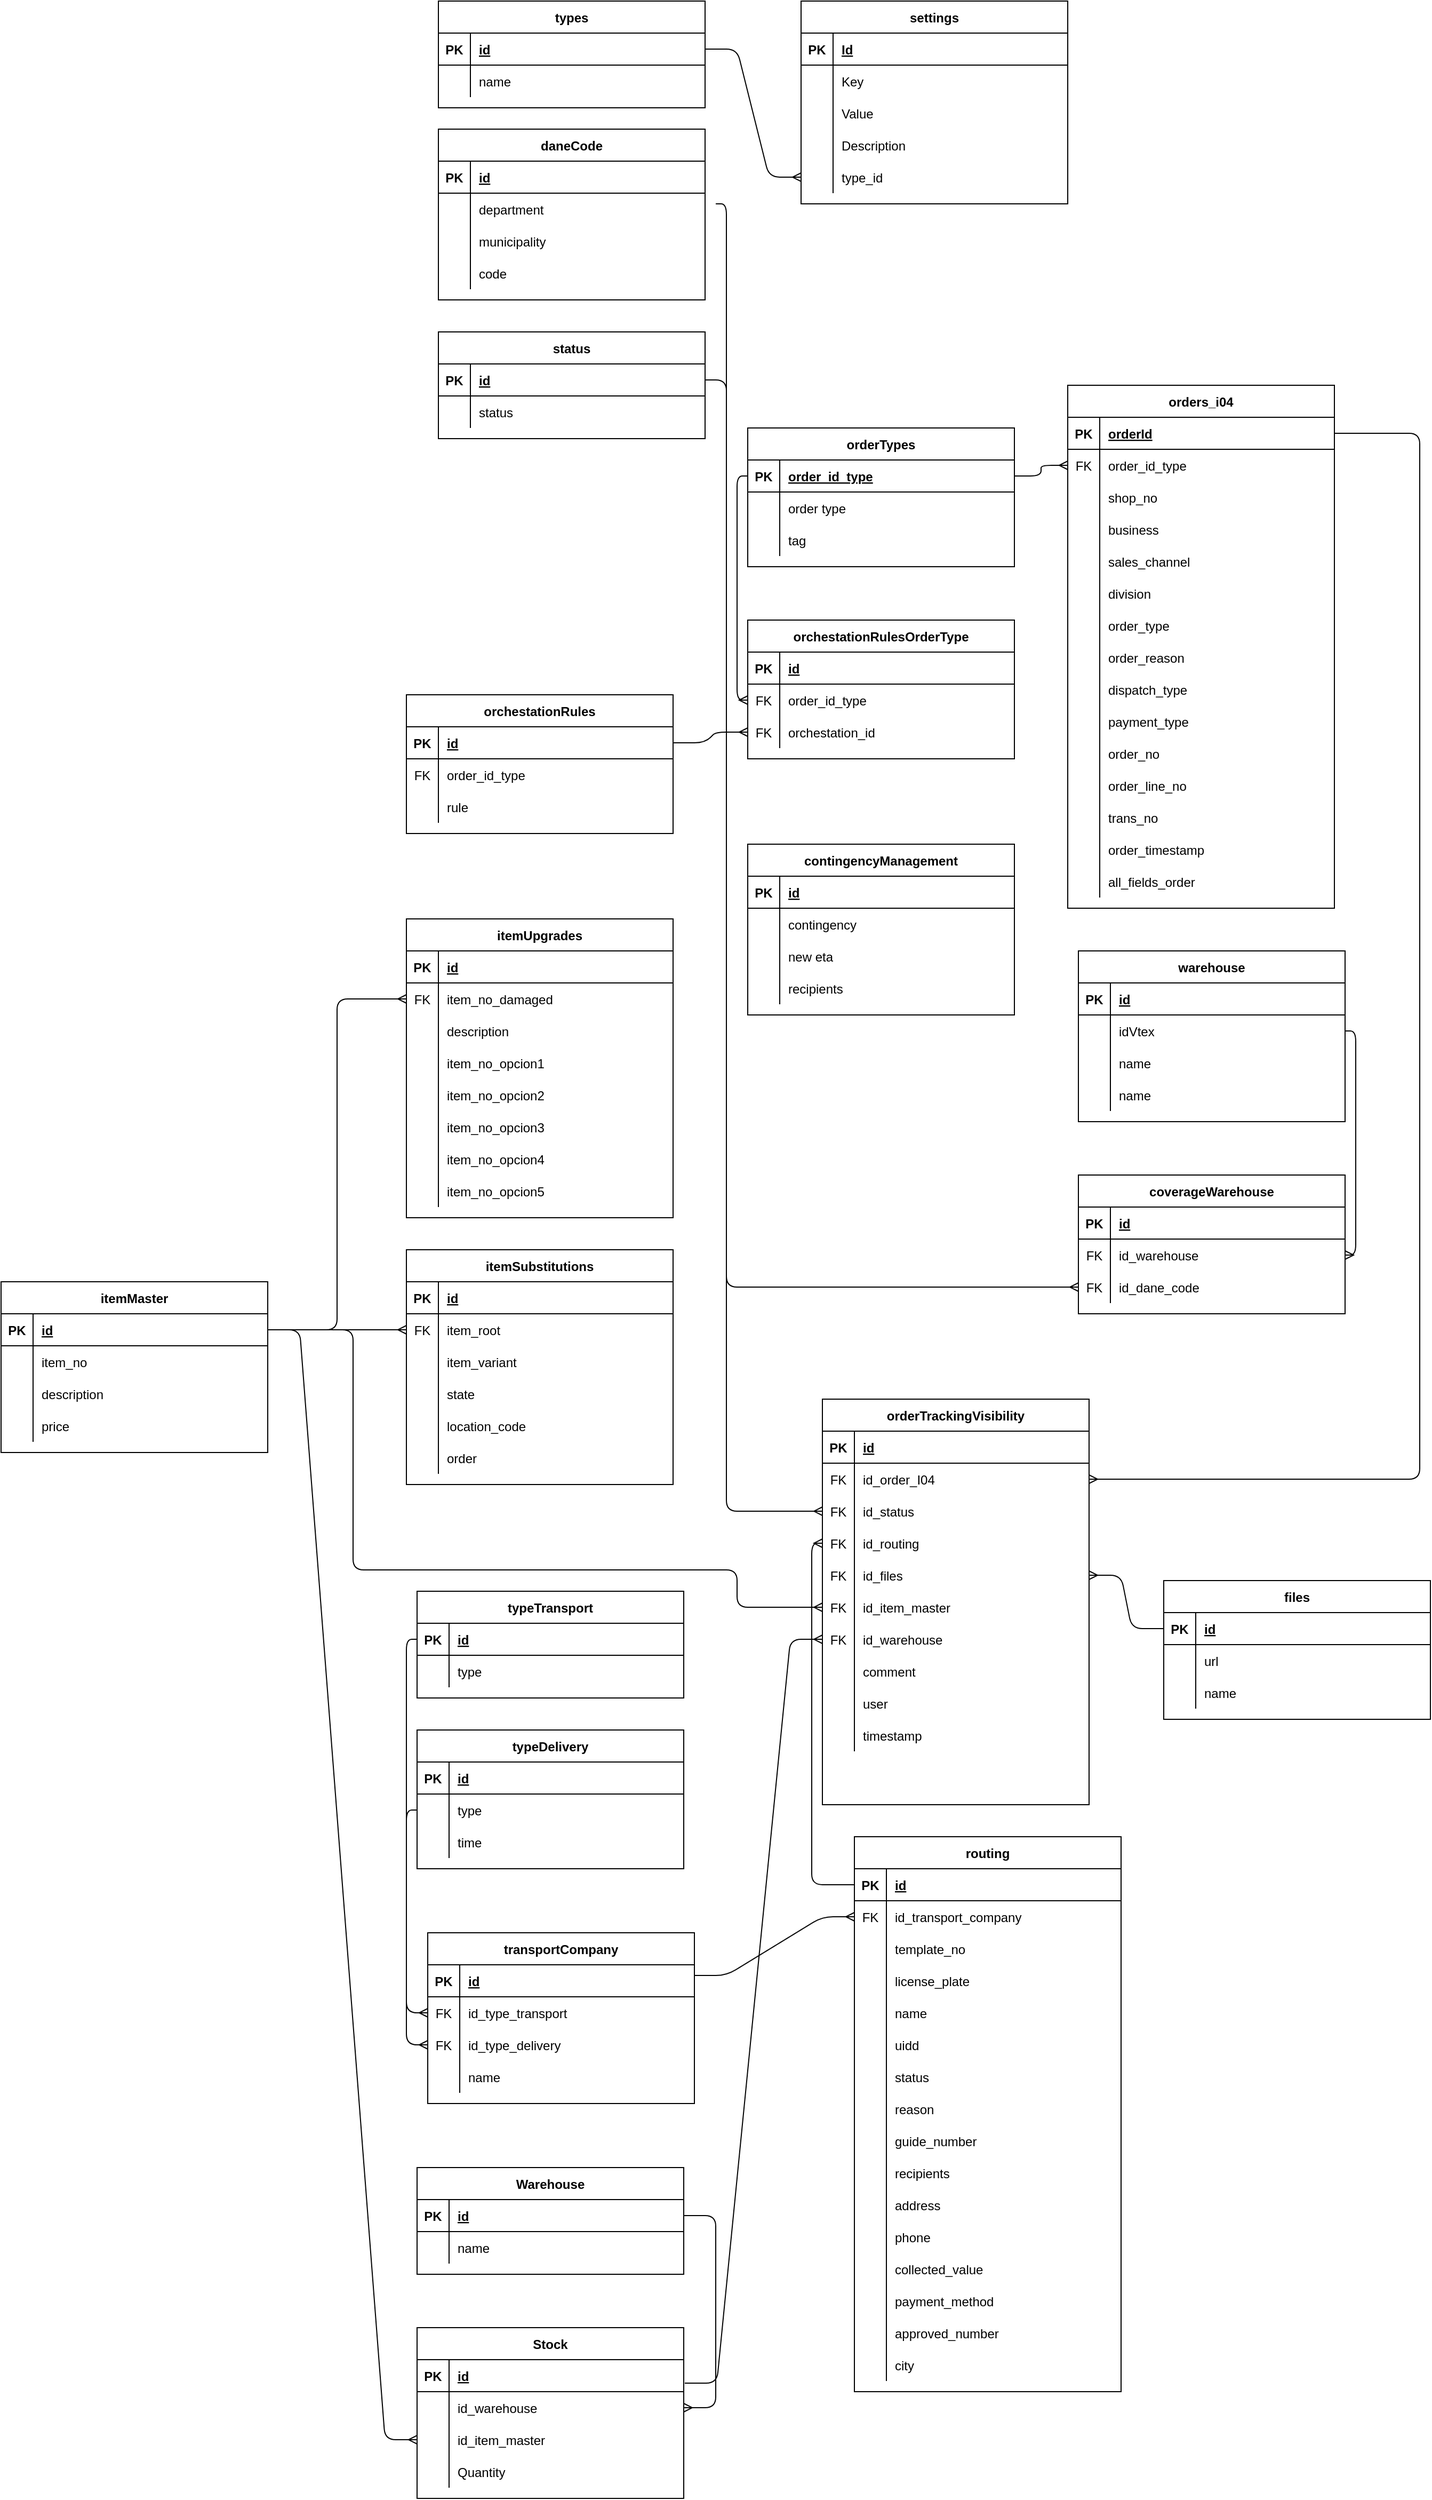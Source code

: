 <mxfile version="15.2.9" type="github">
  <diagram id="q3_7az_2PZf6pktfVU_2" name="DataModel">
    <mxGraphModel dx="1675" dy="376" grid="1" gridSize="10" guides="1" tooltips="1" connect="1" arrows="1" fold="1" page="1" pageScale="1" pageWidth="827" pageHeight="1169" math="0" shadow="0">
      <root>
        <mxCell id="ZaefiHjDZ2zBNJAwlaxB-0" />
        <mxCell id="ZaefiHjDZ2zBNJAwlaxB-1" parent="ZaefiHjDZ2zBNJAwlaxB-0" />
        <mxCell id="ZaefiHjDZ2zBNJAwlaxB-2" value="orderTypes" style="shape=table;startSize=30;container=1;collapsible=1;childLayout=tableLayout;fixedRows=1;rowLines=0;fontStyle=1;align=center;resizeLast=1;" vertex="1" parent="ZaefiHjDZ2zBNJAwlaxB-1">
          <mxGeometry x="390" y="500" width="250" height="130" as="geometry" />
        </mxCell>
        <mxCell id="ZaefiHjDZ2zBNJAwlaxB-3" value="" style="shape=partialRectangle;collapsible=0;dropTarget=0;pointerEvents=0;fillColor=none;points=[[0,0.5],[1,0.5]];portConstraint=eastwest;top=0;left=0;right=0;bottom=1;" vertex="1" parent="ZaefiHjDZ2zBNJAwlaxB-2">
          <mxGeometry y="30" width="250" height="30" as="geometry" />
        </mxCell>
        <mxCell id="ZaefiHjDZ2zBNJAwlaxB-4" value="PK" style="shape=partialRectangle;overflow=hidden;connectable=0;fillColor=none;top=0;left=0;bottom=0;right=0;fontStyle=1;" vertex="1" parent="ZaefiHjDZ2zBNJAwlaxB-3">
          <mxGeometry width="30" height="30" as="geometry">
            <mxRectangle width="30" height="30" as="alternateBounds" />
          </mxGeometry>
        </mxCell>
        <mxCell id="ZaefiHjDZ2zBNJAwlaxB-5" value="order_id_type" style="shape=partialRectangle;overflow=hidden;connectable=0;fillColor=none;top=0;left=0;bottom=0;right=0;align=left;spacingLeft=6;fontStyle=5;" vertex="1" parent="ZaefiHjDZ2zBNJAwlaxB-3">
          <mxGeometry x="30" width="220" height="30" as="geometry">
            <mxRectangle width="220" height="30" as="alternateBounds" />
          </mxGeometry>
        </mxCell>
        <mxCell id="ZaefiHjDZ2zBNJAwlaxB-6" value="" style="shape=partialRectangle;collapsible=0;dropTarget=0;pointerEvents=0;fillColor=none;points=[[0,0.5],[1,0.5]];portConstraint=eastwest;top=0;left=0;right=0;bottom=0;" vertex="1" parent="ZaefiHjDZ2zBNJAwlaxB-2">
          <mxGeometry y="60" width="250" height="30" as="geometry" />
        </mxCell>
        <mxCell id="ZaefiHjDZ2zBNJAwlaxB-7" value="" style="shape=partialRectangle;overflow=hidden;connectable=0;fillColor=none;top=0;left=0;bottom=0;right=0;" vertex="1" parent="ZaefiHjDZ2zBNJAwlaxB-6">
          <mxGeometry width="30" height="30" as="geometry">
            <mxRectangle width="30" height="30" as="alternateBounds" />
          </mxGeometry>
        </mxCell>
        <mxCell id="ZaefiHjDZ2zBNJAwlaxB-8" value="order type" style="shape=partialRectangle;overflow=hidden;connectable=0;fillColor=none;top=0;left=0;bottom=0;right=0;align=left;spacingLeft=6;" vertex="1" parent="ZaefiHjDZ2zBNJAwlaxB-6">
          <mxGeometry x="30" width="220" height="30" as="geometry">
            <mxRectangle width="220" height="30" as="alternateBounds" />
          </mxGeometry>
        </mxCell>
        <mxCell id="ZaefiHjDZ2zBNJAwlaxB-9" value="" style="shape=partialRectangle;collapsible=0;dropTarget=0;pointerEvents=0;fillColor=none;points=[[0,0.5],[1,0.5]];portConstraint=eastwest;top=0;left=0;right=0;bottom=0;" vertex="1" parent="ZaefiHjDZ2zBNJAwlaxB-2">
          <mxGeometry y="90" width="250" height="30" as="geometry" />
        </mxCell>
        <mxCell id="ZaefiHjDZ2zBNJAwlaxB-10" value="" style="shape=partialRectangle;overflow=hidden;connectable=0;fillColor=none;top=0;left=0;bottom=0;right=0;" vertex="1" parent="ZaefiHjDZ2zBNJAwlaxB-9">
          <mxGeometry width="30" height="30" as="geometry">
            <mxRectangle width="30" height="30" as="alternateBounds" />
          </mxGeometry>
        </mxCell>
        <mxCell id="ZaefiHjDZ2zBNJAwlaxB-11" value="tag" style="shape=partialRectangle;overflow=hidden;connectable=0;fillColor=none;top=0;left=0;bottom=0;right=0;align=left;spacingLeft=6;" vertex="1" parent="ZaefiHjDZ2zBNJAwlaxB-9">
          <mxGeometry x="30" width="220" height="30" as="geometry">
            <mxRectangle width="220" height="30" as="alternateBounds" />
          </mxGeometry>
        </mxCell>
        <mxCell id="ZaefiHjDZ2zBNJAwlaxB-12" value="daneCode" style="shape=table;startSize=30;container=1;collapsible=1;childLayout=tableLayout;fixedRows=1;rowLines=0;fontStyle=1;align=center;resizeLast=1;" vertex="1" parent="ZaefiHjDZ2zBNJAwlaxB-1">
          <mxGeometry x="100" y="220" width="250" height="160" as="geometry" />
        </mxCell>
        <mxCell id="ZaefiHjDZ2zBNJAwlaxB-13" value="" style="shape=partialRectangle;collapsible=0;dropTarget=0;pointerEvents=0;fillColor=none;points=[[0,0.5],[1,0.5]];portConstraint=eastwest;top=0;left=0;right=0;bottom=1;" vertex="1" parent="ZaefiHjDZ2zBNJAwlaxB-12">
          <mxGeometry y="30" width="250" height="30" as="geometry" />
        </mxCell>
        <mxCell id="ZaefiHjDZ2zBNJAwlaxB-14" value="PK" style="shape=partialRectangle;overflow=hidden;connectable=0;fillColor=none;top=0;left=0;bottom=0;right=0;fontStyle=1;" vertex="1" parent="ZaefiHjDZ2zBNJAwlaxB-13">
          <mxGeometry width="30" height="30" as="geometry">
            <mxRectangle width="30" height="30" as="alternateBounds" />
          </mxGeometry>
        </mxCell>
        <mxCell id="ZaefiHjDZ2zBNJAwlaxB-15" value="id" style="shape=partialRectangle;overflow=hidden;connectable=0;fillColor=none;top=0;left=0;bottom=0;right=0;align=left;spacingLeft=6;fontStyle=5;" vertex="1" parent="ZaefiHjDZ2zBNJAwlaxB-13">
          <mxGeometry x="30" width="220" height="30" as="geometry">
            <mxRectangle width="220" height="30" as="alternateBounds" />
          </mxGeometry>
        </mxCell>
        <mxCell id="ZaefiHjDZ2zBNJAwlaxB-16" value="" style="shape=partialRectangle;collapsible=0;dropTarget=0;pointerEvents=0;fillColor=none;points=[[0,0.5],[1,0.5]];portConstraint=eastwest;top=0;left=0;right=0;bottom=0;" vertex="1" parent="ZaefiHjDZ2zBNJAwlaxB-12">
          <mxGeometry y="60" width="250" height="30" as="geometry" />
        </mxCell>
        <mxCell id="ZaefiHjDZ2zBNJAwlaxB-17" value="" style="shape=partialRectangle;overflow=hidden;connectable=0;fillColor=none;top=0;left=0;bottom=0;right=0;" vertex="1" parent="ZaefiHjDZ2zBNJAwlaxB-16">
          <mxGeometry width="30" height="30" as="geometry">
            <mxRectangle width="30" height="30" as="alternateBounds" />
          </mxGeometry>
        </mxCell>
        <mxCell id="ZaefiHjDZ2zBNJAwlaxB-18" value="department" style="shape=partialRectangle;overflow=hidden;connectable=0;fillColor=none;top=0;left=0;bottom=0;right=0;align=left;spacingLeft=6;" vertex="1" parent="ZaefiHjDZ2zBNJAwlaxB-16">
          <mxGeometry x="30" width="220" height="30" as="geometry">
            <mxRectangle width="220" height="30" as="alternateBounds" />
          </mxGeometry>
        </mxCell>
        <mxCell id="ZaefiHjDZ2zBNJAwlaxB-19" value="" style="shape=partialRectangle;collapsible=0;dropTarget=0;pointerEvents=0;fillColor=none;points=[[0,0.5],[1,0.5]];portConstraint=eastwest;top=0;left=0;right=0;bottom=0;" vertex="1" parent="ZaefiHjDZ2zBNJAwlaxB-12">
          <mxGeometry y="90" width="250" height="30" as="geometry" />
        </mxCell>
        <mxCell id="ZaefiHjDZ2zBNJAwlaxB-20" value="" style="shape=partialRectangle;overflow=hidden;connectable=0;fillColor=none;top=0;left=0;bottom=0;right=0;" vertex="1" parent="ZaefiHjDZ2zBNJAwlaxB-19">
          <mxGeometry width="30" height="30" as="geometry">
            <mxRectangle width="30" height="30" as="alternateBounds" />
          </mxGeometry>
        </mxCell>
        <mxCell id="ZaefiHjDZ2zBNJAwlaxB-21" value="municipality" style="shape=partialRectangle;overflow=hidden;connectable=0;fillColor=none;top=0;left=0;bottom=0;right=0;align=left;spacingLeft=6;" vertex="1" parent="ZaefiHjDZ2zBNJAwlaxB-19">
          <mxGeometry x="30" width="220" height="30" as="geometry">
            <mxRectangle width="220" height="30" as="alternateBounds" />
          </mxGeometry>
        </mxCell>
        <mxCell id="ZaefiHjDZ2zBNJAwlaxB-22" value="" style="shape=partialRectangle;collapsible=0;dropTarget=0;pointerEvents=0;fillColor=none;points=[[0,0.5],[1,0.5]];portConstraint=eastwest;top=0;left=0;right=0;bottom=0;" vertex="1" parent="ZaefiHjDZ2zBNJAwlaxB-12">
          <mxGeometry y="120" width="250" height="30" as="geometry" />
        </mxCell>
        <mxCell id="ZaefiHjDZ2zBNJAwlaxB-23" value="" style="shape=partialRectangle;overflow=hidden;connectable=0;fillColor=none;top=0;left=0;bottom=0;right=0;" vertex="1" parent="ZaefiHjDZ2zBNJAwlaxB-22">
          <mxGeometry width="30" height="30" as="geometry">
            <mxRectangle width="30" height="30" as="alternateBounds" />
          </mxGeometry>
        </mxCell>
        <mxCell id="ZaefiHjDZ2zBNJAwlaxB-24" value="code" style="shape=partialRectangle;overflow=hidden;connectable=0;fillColor=none;top=0;left=0;bottom=0;right=0;align=left;spacingLeft=6;" vertex="1" parent="ZaefiHjDZ2zBNJAwlaxB-22">
          <mxGeometry x="30" width="220" height="30" as="geometry">
            <mxRectangle width="220" height="30" as="alternateBounds" />
          </mxGeometry>
        </mxCell>
        <mxCell id="ZaefiHjDZ2zBNJAwlaxB-25" value="settings" style="shape=table;startSize=30;container=1;collapsible=1;childLayout=tableLayout;fixedRows=1;rowLines=0;fontStyle=1;align=center;resizeLast=1;" vertex="1" parent="ZaefiHjDZ2zBNJAwlaxB-1">
          <mxGeometry x="440" y="100" width="250" height="190" as="geometry" />
        </mxCell>
        <mxCell id="ZaefiHjDZ2zBNJAwlaxB-26" value="" style="shape=partialRectangle;collapsible=0;dropTarget=0;pointerEvents=0;fillColor=none;points=[[0,0.5],[1,0.5]];portConstraint=eastwest;top=0;left=0;right=0;bottom=1;" vertex="1" parent="ZaefiHjDZ2zBNJAwlaxB-25">
          <mxGeometry y="30" width="250" height="30" as="geometry" />
        </mxCell>
        <mxCell id="ZaefiHjDZ2zBNJAwlaxB-27" value="PK" style="shape=partialRectangle;overflow=hidden;connectable=0;fillColor=none;top=0;left=0;bottom=0;right=0;fontStyle=1;" vertex="1" parent="ZaefiHjDZ2zBNJAwlaxB-26">
          <mxGeometry width="30" height="30" as="geometry">
            <mxRectangle width="30" height="30" as="alternateBounds" />
          </mxGeometry>
        </mxCell>
        <mxCell id="ZaefiHjDZ2zBNJAwlaxB-28" value="Id" style="shape=partialRectangle;overflow=hidden;connectable=0;fillColor=none;top=0;left=0;bottom=0;right=0;align=left;spacingLeft=6;fontStyle=5;" vertex="1" parent="ZaefiHjDZ2zBNJAwlaxB-26">
          <mxGeometry x="30" width="220" height="30" as="geometry">
            <mxRectangle width="220" height="30" as="alternateBounds" />
          </mxGeometry>
        </mxCell>
        <mxCell id="ZaefiHjDZ2zBNJAwlaxB-29" value="" style="shape=partialRectangle;collapsible=0;dropTarget=0;pointerEvents=0;fillColor=none;points=[[0,0.5],[1,0.5]];portConstraint=eastwest;top=0;left=0;right=0;bottom=0;" vertex="1" parent="ZaefiHjDZ2zBNJAwlaxB-25">
          <mxGeometry y="60" width="250" height="30" as="geometry" />
        </mxCell>
        <mxCell id="ZaefiHjDZ2zBNJAwlaxB-30" value="" style="shape=partialRectangle;overflow=hidden;connectable=0;fillColor=none;top=0;left=0;bottom=0;right=0;" vertex="1" parent="ZaefiHjDZ2zBNJAwlaxB-29">
          <mxGeometry width="30" height="30" as="geometry">
            <mxRectangle width="30" height="30" as="alternateBounds" />
          </mxGeometry>
        </mxCell>
        <mxCell id="ZaefiHjDZ2zBNJAwlaxB-31" value="Key" style="shape=partialRectangle;overflow=hidden;connectable=0;fillColor=none;top=0;left=0;bottom=0;right=0;align=left;spacingLeft=6;" vertex="1" parent="ZaefiHjDZ2zBNJAwlaxB-29">
          <mxGeometry x="30" width="220" height="30" as="geometry">
            <mxRectangle width="220" height="30" as="alternateBounds" />
          </mxGeometry>
        </mxCell>
        <mxCell id="ZaefiHjDZ2zBNJAwlaxB-32" value="" style="shape=partialRectangle;collapsible=0;dropTarget=0;pointerEvents=0;fillColor=none;points=[[0,0.5],[1,0.5]];portConstraint=eastwest;top=0;left=0;right=0;bottom=0;" vertex="1" parent="ZaefiHjDZ2zBNJAwlaxB-25">
          <mxGeometry y="90" width="250" height="30" as="geometry" />
        </mxCell>
        <mxCell id="ZaefiHjDZ2zBNJAwlaxB-33" value="" style="shape=partialRectangle;overflow=hidden;connectable=0;fillColor=none;top=0;left=0;bottom=0;right=0;" vertex="1" parent="ZaefiHjDZ2zBNJAwlaxB-32">
          <mxGeometry width="30" height="30" as="geometry">
            <mxRectangle width="30" height="30" as="alternateBounds" />
          </mxGeometry>
        </mxCell>
        <mxCell id="ZaefiHjDZ2zBNJAwlaxB-34" value="Value" style="shape=partialRectangle;overflow=hidden;connectable=0;fillColor=none;top=0;left=0;bottom=0;right=0;align=left;spacingLeft=6;" vertex="1" parent="ZaefiHjDZ2zBNJAwlaxB-32">
          <mxGeometry x="30" width="220" height="30" as="geometry">
            <mxRectangle width="220" height="30" as="alternateBounds" />
          </mxGeometry>
        </mxCell>
        <mxCell id="ZaefiHjDZ2zBNJAwlaxB-35" value="" style="shape=partialRectangle;collapsible=0;dropTarget=0;pointerEvents=0;fillColor=none;points=[[0,0.5],[1,0.5]];portConstraint=eastwest;top=0;left=0;right=0;bottom=0;" vertex="1" parent="ZaefiHjDZ2zBNJAwlaxB-25">
          <mxGeometry y="120" width="250" height="30" as="geometry" />
        </mxCell>
        <mxCell id="ZaefiHjDZ2zBNJAwlaxB-36" value="" style="shape=partialRectangle;overflow=hidden;connectable=0;fillColor=none;top=0;left=0;bottom=0;right=0;" vertex="1" parent="ZaefiHjDZ2zBNJAwlaxB-35">
          <mxGeometry width="30" height="30" as="geometry">
            <mxRectangle width="30" height="30" as="alternateBounds" />
          </mxGeometry>
        </mxCell>
        <mxCell id="ZaefiHjDZ2zBNJAwlaxB-37" value="Description" style="shape=partialRectangle;overflow=hidden;connectable=0;fillColor=none;top=0;left=0;bottom=0;right=0;align=left;spacingLeft=6;" vertex="1" parent="ZaefiHjDZ2zBNJAwlaxB-35">
          <mxGeometry x="30" width="220" height="30" as="geometry">
            <mxRectangle width="220" height="30" as="alternateBounds" />
          </mxGeometry>
        </mxCell>
        <mxCell id="ZaefiHjDZ2zBNJAwlaxB-38" value="" style="shape=partialRectangle;collapsible=0;dropTarget=0;pointerEvents=0;fillColor=none;points=[[0,0.5],[1,0.5]];portConstraint=eastwest;top=0;left=0;right=0;bottom=0;" vertex="1" parent="ZaefiHjDZ2zBNJAwlaxB-25">
          <mxGeometry y="150" width="250" height="30" as="geometry" />
        </mxCell>
        <mxCell id="ZaefiHjDZ2zBNJAwlaxB-39" value="" style="shape=partialRectangle;overflow=hidden;connectable=0;fillColor=none;top=0;left=0;bottom=0;right=0;" vertex="1" parent="ZaefiHjDZ2zBNJAwlaxB-38">
          <mxGeometry width="30" height="30" as="geometry">
            <mxRectangle width="30" height="30" as="alternateBounds" />
          </mxGeometry>
        </mxCell>
        <mxCell id="ZaefiHjDZ2zBNJAwlaxB-40" value="type_id" style="shape=partialRectangle;overflow=hidden;connectable=0;fillColor=none;top=0;left=0;bottom=0;right=0;align=left;spacingLeft=6;" vertex="1" parent="ZaefiHjDZ2zBNJAwlaxB-38">
          <mxGeometry x="30" width="220" height="30" as="geometry">
            <mxRectangle width="220" height="30" as="alternateBounds" />
          </mxGeometry>
        </mxCell>
        <mxCell id="ZaefiHjDZ2zBNJAwlaxB-41" value="types" style="shape=table;startSize=30;container=1;collapsible=1;childLayout=tableLayout;fixedRows=1;rowLines=0;fontStyle=1;align=center;resizeLast=1;" vertex="1" parent="ZaefiHjDZ2zBNJAwlaxB-1">
          <mxGeometry x="100" y="100" width="250" height="100" as="geometry" />
        </mxCell>
        <mxCell id="ZaefiHjDZ2zBNJAwlaxB-42" value="" style="shape=partialRectangle;collapsible=0;dropTarget=0;pointerEvents=0;fillColor=none;points=[[0,0.5],[1,0.5]];portConstraint=eastwest;top=0;left=0;right=0;bottom=1;" vertex="1" parent="ZaefiHjDZ2zBNJAwlaxB-41">
          <mxGeometry y="30" width="250" height="30" as="geometry" />
        </mxCell>
        <mxCell id="ZaefiHjDZ2zBNJAwlaxB-43" value="PK" style="shape=partialRectangle;overflow=hidden;connectable=0;fillColor=none;top=0;left=0;bottom=0;right=0;fontStyle=1;" vertex="1" parent="ZaefiHjDZ2zBNJAwlaxB-42">
          <mxGeometry width="30" height="30" as="geometry">
            <mxRectangle width="30" height="30" as="alternateBounds" />
          </mxGeometry>
        </mxCell>
        <mxCell id="ZaefiHjDZ2zBNJAwlaxB-44" value="id" style="shape=partialRectangle;overflow=hidden;connectable=0;fillColor=none;top=0;left=0;bottom=0;right=0;align=left;spacingLeft=6;fontStyle=5;" vertex="1" parent="ZaefiHjDZ2zBNJAwlaxB-42">
          <mxGeometry x="30" width="220" height="30" as="geometry">
            <mxRectangle width="220" height="30" as="alternateBounds" />
          </mxGeometry>
        </mxCell>
        <mxCell id="ZaefiHjDZ2zBNJAwlaxB-45" value="" style="shape=partialRectangle;collapsible=0;dropTarget=0;pointerEvents=0;fillColor=none;points=[[0,0.5],[1,0.5]];portConstraint=eastwest;top=0;left=0;right=0;bottom=0;" vertex="1" parent="ZaefiHjDZ2zBNJAwlaxB-41">
          <mxGeometry y="60" width="250" height="30" as="geometry" />
        </mxCell>
        <mxCell id="ZaefiHjDZ2zBNJAwlaxB-46" value="" style="shape=partialRectangle;overflow=hidden;connectable=0;fillColor=none;top=0;left=0;bottom=0;right=0;" vertex="1" parent="ZaefiHjDZ2zBNJAwlaxB-45">
          <mxGeometry width="30" height="30" as="geometry">
            <mxRectangle width="30" height="30" as="alternateBounds" />
          </mxGeometry>
        </mxCell>
        <mxCell id="ZaefiHjDZ2zBNJAwlaxB-47" value="name" style="shape=partialRectangle;overflow=hidden;connectable=0;fillColor=none;top=0;left=0;bottom=0;right=0;align=left;spacingLeft=6;" vertex="1" parent="ZaefiHjDZ2zBNJAwlaxB-45">
          <mxGeometry x="30" width="220" height="30" as="geometry">
            <mxRectangle width="220" height="30" as="alternateBounds" />
          </mxGeometry>
        </mxCell>
        <mxCell id="ZaefiHjDZ2zBNJAwlaxB-48" value="" style="edgeStyle=entityRelationEdgeStyle;fontSize=12;html=1;endArrow=ERmany;entryX=0;entryY=0.5;entryDx=0;entryDy=0;" edge="1" parent="ZaefiHjDZ2zBNJAwlaxB-1" source="ZaefiHjDZ2zBNJAwlaxB-42" target="ZaefiHjDZ2zBNJAwlaxB-38">
          <mxGeometry width="100" height="100" relative="1" as="geometry">
            <mxPoint x="270" y="330" as="sourcePoint" />
            <mxPoint x="370" y="230" as="targetPoint" />
          </mxGeometry>
        </mxCell>
        <mxCell id="ZaefiHjDZ2zBNJAwlaxB-49" value="status" style="shape=table;startSize=30;container=1;collapsible=1;childLayout=tableLayout;fixedRows=1;rowLines=0;fontStyle=1;align=center;resizeLast=1;" vertex="1" parent="ZaefiHjDZ2zBNJAwlaxB-1">
          <mxGeometry x="100" y="410" width="250" height="100" as="geometry" />
        </mxCell>
        <mxCell id="ZaefiHjDZ2zBNJAwlaxB-50" value="" style="shape=partialRectangle;collapsible=0;dropTarget=0;pointerEvents=0;fillColor=none;points=[[0,0.5],[1,0.5]];portConstraint=eastwest;top=0;left=0;right=0;bottom=1;" vertex="1" parent="ZaefiHjDZ2zBNJAwlaxB-49">
          <mxGeometry y="30" width="250" height="30" as="geometry" />
        </mxCell>
        <mxCell id="ZaefiHjDZ2zBNJAwlaxB-51" value="PK" style="shape=partialRectangle;overflow=hidden;connectable=0;fillColor=none;top=0;left=0;bottom=0;right=0;fontStyle=1;" vertex="1" parent="ZaefiHjDZ2zBNJAwlaxB-50">
          <mxGeometry width="30" height="30" as="geometry">
            <mxRectangle width="30" height="30" as="alternateBounds" />
          </mxGeometry>
        </mxCell>
        <mxCell id="ZaefiHjDZ2zBNJAwlaxB-52" value="id" style="shape=partialRectangle;overflow=hidden;connectable=0;fillColor=none;top=0;left=0;bottom=0;right=0;align=left;spacingLeft=6;fontStyle=5;" vertex="1" parent="ZaefiHjDZ2zBNJAwlaxB-50">
          <mxGeometry x="30" width="220" height="30" as="geometry">
            <mxRectangle width="220" height="30" as="alternateBounds" />
          </mxGeometry>
        </mxCell>
        <mxCell id="ZaefiHjDZ2zBNJAwlaxB-53" value="" style="shape=partialRectangle;collapsible=0;dropTarget=0;pointerEvents=0;fillColor=none;points=[[0,0.5],[1,0.5]];portConstraint=eastwest;top=0;left=0;right=0;bottom=0;" vertex="1" parent="ZaefiHjDZ2zBNJAwlaxB-49">
          <mxGeometry y="60" width="250" height="30" as="geometry" />
        </mxCell>
        <mxCell id="ZaefiHjDZ2zBNJAwlaxB-54" value="" style="shape=partialRectangle;overflow=hidden;connectable=0;fillColor=none;top=0;left=0;bottom=0;right=0;" vertex="1" parent="ZaefiHjDZ2zBNJAwlaxB-53">
          <mxGeometry width="30" height="30" as="geometry">
            <mxRectangle width="30" height="30" as="alternateBounds" />
          </mxGeometry>
        </mxCell>
        <mxCell id="ZaefiHjDZ2zBNJAwlaxB-55" value="status" style="shape=partialRectangle;overflow=hidden;connectable=0;fillColor=none;top=0;left=0;bottom=0;right=0;align=left;spacingLeft=6;" vertex="1" parent="ZaefiHjDZ2zBNJAwlaxB-53">
          <mxGeometry x="30" width="220" height="30" as="geometry">
            <mxRectangle width="220" height="30" as="alternateBounds" />
          </mxGeometry>
        </mxCell>
        <mxCell id="ZaefiHjDZ2zBNJAwlaxB-62" value="orders_i04" style="shape=table;startSize=30;container=1;collapsible=1;childLayout=tableLayout;fixedRows=1;rowLines=0;fontStyle=1;align=center;resizeLast=1;" vertex="1" parent="ZaefiHjDZ2zBNJAwlaxB-1">
          <mxGeometry x="690" y="460" width="250" height="490" as="geometry" />
        </mxCell>
        <mxCell id="ZaefiHjDZ2zBNJAwlaxB-63" value="" style="shape=partialRectangle;collapsible=0;dropTarget=0;pointerEvents=0;fillColor=none;points=[[0,0.5],[1,0.5]];portConstraint=eastwest;top=0;left=0;right=0;bottom=1;" vertex="1" parent="ZaefiHjDZ2zBNJAwlaxB-62">
          <mxGeometry y="30" width="250" height="30" as="geometry" />
        </mxCell>
        <mxCell id="ZaefiHjDZ2zBNJAwlaxB-64" value="PK" style="shape=partialRectangle;overflow=hidden;connectable=0;fillColor=none;top=0;left=0;bottom=0;right=0;fontStyle=1;" vertex="1" parent="ZaefiHjDZ2zBNJAwlaxB-63">
          <mxGeometry width="30" height="30" as="geometry">
            <mxRectangle width="30" height="30" as="alternateBounds" />
          </mxGeometry>
        </mxCell>
        <mxCell id="ZaefiHjDZ2zBNJAwlaxB-65" value="orderId" style="shape=partialRectangle;overflow=hidden;connectable=0;fillColor=none;top=0;left=0;bottom=0;right=0;align=left;spacingLeft=6;fontStyle=5;" vertex="1" parent="ZaefiHjDZ2zBNJAwlaxB-63">
          <mxGeometry x="30" width="220" height="30" as="geometry">
            <mxRectangle width="220" height="30" as="alternateBounds" />
          </mxGeometry>
        </mxCell>
        <mxCell id="ZaefiHjDZ2zBNJAwlaxB-66" value="" style="shape=partialRectangle;collapsible=0;dropTarget=0;pointerEvents=0;fillColor=none;points=[[0,0.5],[1,0.5]];portConstraint=eastwest;top=0;left=0;right=0;bottom=0;" vertex="1" parent="ZaefiHjDZ2zBNJAwlaxB-62">
          <mxGeometry y="60" width="250" height="30" as="geometry" />
        </mxCell>
        <mxCell id="ZaefiHjDZ2zBNJAwlaxB-67" value="FK" style="shape=partialRectangle;overflow=hidden;connectable=0;fillColor=none;top=0;left=0;bottom=0;right=0;" vertex="1" parent="ZaefiHjDZ2zBNJAwlaxB-66">
          <mxGeometry width="30" height="30" as="geometry">
            <mxRectangle width="30" height="30" as="alternateBounds" />
          </mxGeometry>
        </mxCell>
        <mxCell id="ZaefiHjDZ2zBNJAwlaxB-68" value="order_id_type" style="shape=partialRectangle;overflow=hidden;connectable=0;fillColor=none;top=0;left=0;bottom=0;right=0;align=left;spacingLeft=6;" vertex="1" parent="ZaefiHjDZ2zBNJAwlaxB-66">
          <mxGeometry x="30" width="220" height="30" as="geometry">
            <mxRectangle width="220" height="30" as="alternateBounds" />
          </mxGeometry>
        </mxCell>
        <mxCell id="ZaefiHjDZ2zBNJAwlaxB-69" value="" style="shape=partialRectangle;collapsible=0;dropTarget=0;pointerEvents=0;fillColor=none;points=[[0,0.5],[1,0.5]];portConstraint=eastwest;top=0;left=0;right=0;bottom=0;" vertex="1" parent="ZaefiHjDZ2zBNJAwlaxB-62">
          <mxGeometry y="90" width="250" height="30" as="geometry" />
        </mxCell>
        <mxCell id="ZaefiHjDZ2zBNJAwlaxB-70" value="" style="shape=partialRectangle;overflow=hidden;connectable=0;fillColor=none;top=0;left=0;bottom=0;right=0;" vertex="1" parent="ZaefiHjDZ2zBNJAwlaxB-69">
          <mxGeometry width="30" height="30" as="geometry">
            <mxRectangle width="30" height="30" as="alternateBounds" />
          </mxGeometry>
        </mxCell>
        <mxCell id="ZaefiHjDZ2zBNJAwlaxB-71" value="shop_no" style="shape=partialRectangle;overflow=hidden;connectable=0;fillColor=none;top=0;left=0;bottom=0;right=0;align=left;spacingLeft=6;" vertex="1" parent="ZaefiHjDZ2zBNJAwlaxB-69">
          <mxGeometry x="30" width="220" height="30" as="geometry">
            <mxRectangle width="220" height="30" as="alternateBounds" />
          </mxGeometry>
        </mxCell>
        <mxCell id="ZaefiHjDZ2zBNJAwlaxB-72" value="" style="shape=partialRectangle;collapsible=0;dropTarget=0;pointerEvents=0;fillColor=none;points=[[0,0.5],[1,0.5]];portConstraint=eastwest;top=0;left=0;right=0;bottom=0;" vertex="1" parent="ZaefiHjDZ2zBNJAwlaxB-62">
          <mxGeometry y="120" width="250" height="30" as="geometry" />
        </mxCell>
        <mxCell id="ZaefiHjDZ2zBNJAwlaxB-73" value="" style="shape=partialRectangle;overflow=hidden;connectable=0;fillColor=none;top=0;left=0;bottom=0;right=0;" vertex="1" parent="ZaefiHjDZ2zBNJAwlaxB-72">
          <mxGeometry width="30" height="30" as="geometry">
            <mxRectangle width="30" height="30" as="alternateBounds" />
          </mxGeometry>
        </mxCell>
        <mxCell id="ZaefiHjDZ2zBNJAwlaxB-74" value="business" style="shape=partialRectangle;overflow=hidden;connectable=0;fillColor=none;top=0;left=0;bottom=0;right=0;align=left;spacingLeft=6;fontColor=#000000;" vertex="1" parent="ZaefiHjDZ2zBNJAwlaxB-72">
          <mxGeometry x="30" width="220" height="30" as="geometry">
            <mxRectangle width="220" height="30" as="alternateBounds" />
          </mxGeometry>
        </mxCell>
        <mxCell id="ZaefiHjDZ2zBNJAwlaxB-75" value="" style="shape=partialRectangle;collapsible=0;dropTarget=0;pointerEvents=0;fillColor=none;points=[[0,0.5],[1,0.5]];portConstraint=eastwest;top=0;left=0;right=0;bottom=0;" vertex="1" parent="ZaefiHjDZ2zBNJAwlaxB-62">
          <mxGeometry y="150" width="250" height="30" as="geometry" />
        </mxCell>
        <mxCell id="ZaefiHjDZ2zBNJAwlaxB-76" value="" style="shape=partialRectangle;overflow=hidden;connectable=0;fillColor=none;top=0;left=0;bottom=0;right=0;" vertex="1" parent="ZaefiHjDZ2zBNJAwlaxB-75">
          <mxGeometry width="30" height="30" as="geometry">
            <mxRectangle width="30" height="30" as="alternateBounds" />
          </mxGeometry>
        </mxCell>
        <mxCell id="ZaefiHjDZ2zBNJAwlaxB-77" value="sales_channel" style="shape=partialRectangle;overflow=hidden;connectable=0;fillColor=none;top=0;left=0;bottom=0;right=0;align=left;spacingLeft=6;fontColor=#000000;" vertex="1" parent="ZaefiHjDZ2zBNJAwlaxB-75">
          <mxGeometry x="30" width="220" height="30" as="geometry">
            <mxRectangle width="220" height="30" as="alternateBounds" />
          </mxGeometry>
        </mxCell>
        <mxCell id="ZaefiHjDZ2zBNJAwlaxB-78" value="" style="shape=partialRectangle;collapsible=0;dropTarget=0;pointerEvents=0;fillColor=none;points=[[0,0.5],[1,0.5]];portConstraint=eastwest;top=0;left=0;right=0;bottom=0;" vertex="1" parent="ZaefiHjDZ2zBNJAwlaxB-62">
          <mxGeometry y="180" width="250" height="30" as="geometry" />
        </mxCell>
        <mxCell id="ZaefiHjDZ2zBNJAwlaxB-79" value="" style="shape=partialRectangle;overflow=hidden;connectable=0;fillColor=none;top=0;left=0;bottom=0;right=0;" vertex="1" parent="ZaefiHjDZ2zBNJAwlaxB-78">
          <mxGeometry width="30" height="30" as="geometry">
            <mxRectangle width="30" height="30" as="alternateBounds" />
          </mxGeometry>
        </mxCell>
        <mxCell id="ZaefiHjDZ2zBNJAwlaxB-80" value="division" style="shape=partialRectangle;overflow=hidden;connectable=0;fillColor=none;top=0;left=0;bottom=0;right=0;align=left;spacingLeft=6;fontColor=#000000;" vertex="1" parent="ZaefiHjDZ2zBNJAwlaxB-78">
          <mxGeometry x="30" width="220" height="30" as="geometry">
            <mxRectangle width="220" height="30" as="alternateBounds" />
          </mxGeometry>
        </mxCell>
        <mxCell id="ZaefiHjDZ2zBNJAwlaxB-81" value="" style="shape=partialRectangle;collapsible=0;dropTarget=0;pointerEvents=0;fillColor=none;points=[[0,0.5],[1,0.5]];portConstraint=eastwest;top=0;left=0;right=0;bottom=0;" vertex="1" parent="ZaefiHjDZ2zBNJAwlaxB-62">
          <mxGeometry y="210" width="250" height="30" as="geometry" />
        </mxCell>
        <mxCell id="ZaefiHjDZ2zBNJAwlaxB-82" value="" style="shape=partialRectangle;overflow=hidden;connectable=0;fillColor=none;top=0;left=0;bottom=0;right=0;" vertex="1" parent="ZaefiHjDZ2zBNJAwlaxB-81">
          <mxGeometry width="30" height="30" as="geometry">
            <mxRectangle width="30" height="30" as="alternateBounds" />
          </mxGeometry>
        </mxCell>
        <mxCell id="ZaefiHjDZ2zBNJAwlaxB-83" value="order_type" style="shape=partialRectangle;overflow=hidden;connectable=0;fillColor=none;top=0;left=0;bottom=0;right=0;align=left;spacingLeft=6;fontColor=#000000;" vertex="1" parent="ZaefiHjDZ2zBNJAwlaxB-81">
          <mxGeometry x="30" width="220" height="30" as="geometry">
            <mxRectangle width="220" height="30" as="alternateBounds" />
          </mxGeometry>
        </mxCell>
        <mxCell id="ZaefiHjDZ2zBNJAwlaxB-84" value="" style="shape=partialRectangle;collapsible=0;dropTarget=0;pointerEvents=0;fillColor=none;points=[[0,0.5],[1,0.5]];portConstraint=eastwest;top=0;left=0;right=0;bottom=0;" vertex="1" parent="ZaefiHjDZ2zBNJAwlaxB-62">
          <mxGeometry y="240" width="250" height="30" as="geometry" />
        </mxCell>
        <mxCell id="ZaefiHjDZ2zBNJAwlaxB-85" value="" style="shape=partialRectangle;overflow=hidden;connectable=0;fillColor=none;top=0;left=0;bottom=0;right=0;" vertex="1" parent="ZaefiHjDZ2zBNJAwlaxB-84">
          <mxGeometry width="30" height="30" as="geometry">
            <mxRectangle width="30" height="30" as="alternateBounds" />
          </mxGeometry>
        </mxCell>
        <mxCell id="ZaefiHjDZ2zBNJAwlaxB-86" value="order_reason" style="shape=partialRectangle;overflow=hidden;connectable=0;fillColor=none;top=0;left=0;bottom=0;right=0;align=left;spacingLeft=6;fontColor=#000000;" vertex="1" parent="ZaefiHjDZ2zBNJAwlaxB-84">
          <mxGeometry x="30" width="220" height="30" as="geometry">
            <mxRectangle width="220" height="30" as="alternateBounds" />
          </mxGeometry>
        </mxCell>
        <mxCell id="ZaefiHjDZ2zBNJAwlaxB-87" value="" style="shape=partialRectangle;collapsible=0;dropTarget=0;pointerEvents=0;fillColor=none;points=[[0,0.5],[1,0.5]];portConstraint=eastwest;top=0;left=0;right=0;bottom=0;" vertex="1" parent="ZaefiHjDZ2zBNJAwlaxB-62">
          <mxGeometry y="270" width="250" height="30" as="geometry" />
        </mxCell>
        <mxCell id="ZaefiHjDZ2zBNJAwlaxB-88" value="" style="shape=partialRectangle;overflow=hidden;connectable=0;fillColor=none;top=0;left=0;bottom=0;right=0;" vertex="1" parent="ZaefiHjDZ2zBNJAwlaxB-87">
          <mxGeometry width="30" height="30" as="geometry">
            <mxRectangle width="30" height="30" as="alternateBounds" />
          </mxGeometry>
        </mxCell>
        <mxCell id="ZaefiHjDZ2zBNJAwlaxB-89" value="dispatch_type" style="shape=partialRectangle;overflow=hidden;connectable=0;fillColor=none;top=0;left=0;bottom=0;right=0;align=left;spacingLeft=6;fontColor=#000000;" vertex="1" parent="ZaefiHjDZ2zBNJAwlaxB-87">
          <mxGeometry x="30" width="220" height="30" as="geometry">
            <mxRectangle width="220" height="30" as="alternateBounds" />
          </mxGeometry>
        </mxCell>
        <mxCell id="ZaefiHjDZ2zBNJAwlaxB-90" value="" style="shape=partialRectangle;collapsible=0;dropTarget=0;pointerEvents=0;fillColor=none;points=[[0,0.5],[1,0.5]];portConstraint=eastwest;top=0;left=0;right=0;bottom=0;" vertex="1" parent="ZaefiHjDZ2zBNJAwlaxB-62">
          <mxGeometry y="300" width="250" height="30" as="geometry" />
        </mxCell>
        <mxCell id="ZaefiHjDZ2zBNJAwlaxB-91" value="" style="shape=partialRectangle;overflow=hidden;connectable=0;fillColor=none;top=0;left=0;bottom=0;right=0;" vertex="1" parent="ZaefiHjDZ2zBNJAwlaxB-90">
          <mxGeometry width="30" height="30" as="geometry">
            <mxRectangle width="30" height="30" as="alternateBounds" />
          </mxGeometry>
        </mxCell>
        <mxCell id="ZaefiHjDZ2zBNJAwlaxB-92" value="payment_type" style="shape=partialRectangle;overflow=hidden;connectable=0;fillColor=none;top=0;left=0;bottom=0;right=0;align=left;spacingLeft=6;fontColor=#000000;" vertex="1" parent="ZaefiHjDZ2zBNJAwlaxB-90">
          <mxGeometry x="30" width="220" height="30" as="geometry">
            <mxRectangle width="220" height="30" as="alternateBounds" />
          </mxGeometry>
        </mxCell>
        <mxCell id="ZaefiHjDZ2zBNJAwlaxB-93" value="" style="shape=partialRectangle;collapsible=0;dropTarget=0;pointerEvents=0;fillColor=none;points=[[0,0.5],[1,0.5]];portConstraint=eastwest;top=0;left=0;right=0;bottom=0;" vertex="1" parent="ZaefiHjDZ2zBNJAwlaxB-62">
          <mxGeometry y="330" width="250" height="30" as="geometry" />
        </mxCell>
        <mxCell id="ZaefiHjDZ2zBNJAwlaxB-94" value="" style="shape=partialRectangle;overflow=hidden;connectable=0;fillColor=none;top=0;left=0;bottom=0;right=0;" vertex="1" parent="ZaefiHjDZ2zBNJAwlaxB-93">
          <mxGeometry width="30" height="30" as="geometry">
            <mxRectangle width="30" height="30" as="alternateBounds" />
          </mxGeometry>
        </mxCell>
        <mxCell id="ZaefiHjDZ2zBNJAwlaxB-95" value="order_no" style="shape=partialRectangle;overflow=hidden;connectable=0;fillColor=none;top=0;left=0;bottom=0;right=0;align=left;spacingLeft=6;fontColor=#000000;" vertex="1" parent="ZaefiHjDZ2zBNJAwlaxB-93">
          <mxGeometry x="30" width="220" height="30" as="geometry">
            <mxRectangle width="220" height="30" as="alternateBounds" />
          </mxGeometry>
        </mxCell>
        <mxCell id="ZaefiHjDZ2zBNJAwlaxB-96" value="" style="shape=partialRectangle;collapsible=0;dropTarget=0;pointerEvents=0;fillColor=none;points=[[0,0.5],[1,0.5]];portConstraint=eastwest;top=0;left=0;right=0;bottom=0;" vertex="1" parent="ZaefiHjDZ2zBNJAwlaxB-62">
          <mxGeometry y="360" width="250" height="30" as="geometry" />
        </mxCell>
        <mxCell id="ZaefiHjDZ2zBNJAwlaxB-97" value="" style="shape=partialRectangle;overflow=hidden;connectable=0;fillColor=none;top=0;left=0;bottom=0;right=0;" vertex="1" parent="ZaefiHjDZ2zBNJAwlaxB-96">
          <mxGeometry width="30" height="30" as="geometry">
            <mxRectangle width="30" height="30" as="alternateBounds" />
          </mxGeometry>
        </mxCell>
        <mxCell id="ZaefiHjDZ2zBNJAwlaxB-98" value="order_line_no" style="shape=partialRectangle;overflow=hidden;connectable=0;fillColor=none;top=0;left=0;bottom=0;right=0;align=left;spacingLeft=6;fontColor=#000000;" vertex="1" parent="ZaefiHjDZ2zBNJAwlaxB-96">
          <mxGeometry x="30" width="220" height="30" as="geometry">
            <mxRectangle width="220" height="30" as="alternateBounds" />
          </mxGeometry>
        </mxCell>
        <mxCell id="ZaefiHjDZ2zBNJAwlaxB-99" value="" style="shape=partialRectangle;collapsible=0;dropTarget=0;pointerEvents=0;fillColor=none;points=[[0,0.5],[1,0.5]];portConstraint=eastwest;top=0;left=0;right=0;bottom=0;" vertex="1" parent="ZaefiHjDZ2zBNJAwlaxB-62">
          <mxGeometry y="390" width="250" height="30" as="geometry" />
        </mxCell>
        <mxCell id="ZaefiHjDZ2zBNJAwlaxB-100" value="" style="shape=partialRectangle;overflow=hidden;connectable=0;fillColor=none;top=0;left=0;bottom=0;right=0;" vertex="1" parent="ZaefiHjDZ2zBNJAwlaxB-99">
          <mxGeometry width="30" height="30" as="geometry">
            <mxRectangle width="30" height="30" as="alternateBounds" />
          </mxGeometry>
        </mxCell>
        <mxCell id="ZaefiHjDZ2zBNJAwlaxB-101" value="trans_no" style="shape=partialRectangle;overflow=hidden;connectable=0;fillColor=none;top=0;left=0;bottom=0;right=0;align=left;spacingLeft=6;fontColor=#000000;strokeColor=#000000;" vertex="1" parent="ZaefiHjDZ2zBNJAwlaxB-99">
          <mxGeometry x="30" width="220" height="30" as="geometry">
            <mxRectangle width="220" height="30" as="alternateBounds" />
          </mxGeometry>
        </mxCell>
        <mxCell id="ZaefiHjDZ2zBNJAwlaxB-102" value="" style="shape=partialRectangle;collapsible=0;dropTarget=0;pointerEvents=0;fillColor=none;points=[[0,0.5],[1,0.5]];portConstraint=eastwest;top=0;left=0;right=0;bottom=0;" vertex="1" parent="ZaefiHjDZ2zBNJAwlaxB-62">
          <mxGeometry y="420" width="250" height="30" as="geometry" />
        </mxCell>
        <mxCell id="ZaefiHjDZ2zBNJAwlaxB-103" value="" style="shape=partialRectangle;overflow=hidden;connectable=0;fillColor=none;top=0;left=0;bottom=0;right=0;" vertex="1" parent="ZaefiHjDZ2zBNJAwlaxB-102">
          <mxGeometry width="30" height="30" as="geometry">
            <mxRectangle width="30" height="30" as="alternateBounds" />
          </mxGeometry>
        </mxCell>
        <mxCell id="ZaefiHjDZ2zBNJAwlaxB-104" value="order_timestamp" style="shape=partialRectangle;overflow=hidden;connectable=0;fillColor=none;top=0;left=0;bottom=0;right=0;align=left;spacingLeft=6;fontColor=#000000;strokeColor=#000000;" vertex="1" parent="ZaefiHjDZ2zBNJAwlaxB-102">
          <mxGeometry x="30" width="220" height="30" as="geometry">
            <mxRectangle width="220" height="30" as="alternateBounds" />
          </mxGeometry>
        </mxCell>
        <mxCell id="ZaefiHjDZ2zBNJAwlaxB-105" value="" style="shape=partialRectangle;collapsible=0;dropTarget=0;pointerEvents=0;fillColor=none;points=[[0,0.5],[1,0.5]];portConstraint=eastwest;top=0;left=0;right=0;bottom=0;" vertex="1" parent="ZaefiHjDZ2zBNJAwlaxB-62">
          <mxGeometry y="450" width="250" height="30" as="geometry" />
        </mxCell>
        <mxCell id="ZaefiHjDZ2zBNJAwlaxB-106" value="" style="shape=partialRectangle;overflow=hidden;connectable=0;fillColor=none;top=0;left=0;bottom=0;right=0;" vertex="1" parent="ZaefiHjDZ2zBNJAwlaxB-105">
          <mxGeometry width="30" height="30" as="geometry">
            <mxRectangle width="30" height="30" as="alternateBounds" />
          </mxGeometry>
        </mxCell>
        <mxCell id="ZaefiHjDZ2zBNJAwlaxB-107" value="all_fields_order" style="shape=partialRectangle;overflow=hidden;connectable=0;fillColor=none;top=0;left=0;bottom=0;right=0;align=left;spacingLeft=6;fontColor=#000000;strokeColor=#000000;" vertex="1" parent="ZaefiHjDZ2zBNJAwlaxB-105">
          <mxGeometry x="30" width="220" height="30" as="geometry">
            <mxRectangle width="220" height="30" as="alternateBounds" />
          </mxGeometry>
        </mxCell>
        <mxCell id="ZaefiHjDZ2zBNJAwlaxB-108" value="" style="edgeStyle=orthogonalEdgeStyle;fontSize=12;html=1;endArrow=ERmany;fontColor=#000000;exitX=1;exitY=0.5;exitDx=0;exitDy=0;" edge="1" parent="ZaefiHjDZ2zBNJAwlaxB-1" source="ZaefiHjDZ2zBNJAwlaxB-3" target="ZaefiHjDZ2zBNJAwlaxB-66">
          <mxGeometry width="100" height="100" relative="1" as="geometry">
            <mxPoint x="390" y="400" as="sourcePoint" />
            <mxPoint x="440" y="530" as="targetPoint" />
          </mxGeometry>
        </mxCell>
        <mxCell id="ZaefiHjDZ2zBNJAwlaxB-109" value="orchestationRules" style="shape=table;startSize=30;container=1;collapsible=1;childLayout=tableLayout;fixedRows=1;rowLines=0;fontStyle=1;align=center;resizeLast=1;" vertex="1" parent="ZaefiHjDZ2zBNJAwlaxB-1">
          <mxGeometry x="70" y="750" width="250" height="130" as="geometry" />
        </mxCell>
        <mxCell id="ZaefiHjDZ2zBNJAwlaxB-110" value="" style="shape=partialRectangle;collapsible=0;dropTarget=0;pointerEvents=0;fillColor=none;points=[[0,0.5],[1,0.5]];portConstraint=eastwest;top=0;left=0;right=0;bottom=1;" vertex="1" parent="ZaefiHjDZ2zBNJAwlaxB-109">
          <mxGeometry y="30" width="250" height="30" as="geometry" />
        </mxCell>
        <mxCell id="ZaefiHjDZ2zBNJAwlaxB-111" value="PK" style="shape=partialRectangle;overflow=hidden;connectable=0;fillColor=none;top=0;left=0;bottom=0;right=0;fontStyle=1;" vertex="1" parent="ZaefiHjDZ2zBNJAwlaxB-110">
          <mxGeometry width="30" height="30" as="geometry">
            <mxRectangle width="30" height="30" as="alternateBounds" />
          </mxGeometry>
        </mxCell>
        <mxCell id="ZaefiHjDZ2zBNJAwlaxB-112" value="id" style="shape=partialRectangle;overflow=hidden;connectable=0;fillColor=none;top=0;left=0;bottom=0;right=0;align=left;spacingLeft=6;fontStyle=5;" vertex="1" parent="ZaefiHjDZ2zBNJAwlaxB-110">
          <mxGeometry x="30" width="220" height="30" as="geometry">
            <mxRectangle width="220" height="30" as="alternateBounds" />
          </mxGeometry>
        </mxCell>
        <mxCell id="ZaefiHjDZ2zBNJAwlaxB-113" value="" style="shape=partialRectangle;collapsible=0;dropTarget=0;pointerEvents=0;fillColor=none;points=[[0,0.5],[1,0.5]];portConstraint=eastwest;top=0;left=0;right=0;bottom=0;" vertex="1" parent="ZaefiHjDZ2zBNJAwlaxB-109">
          <mxGeometry y="60" width="250" height="30" as="geometry" />
        </mxCell>
        <mxCell id="ZaefiHjDZ2zBNJAwlaxB-114" value="FK" style="shape=partialRectangle;overflow=hidden;connectable=0;fillColor=none;top=0;left=0;bottom=0;right=0;" vertex="1" parent="ZaefiHjDZ2zBNJAwlaxB-113">
          <mxGeometry width="30" height="30" as="geometry">
            <mxRectangle width="30" height="30" as="alternateBounds" />
          </mxGeometry>
        </mxCell>
        <mxCell id="ZaefiHjDZ2zBNJAwlaxB-115" value="order_id_type" style="shape=partialRectangle;overflow=hidden;connectable=0;fillColor=none;top=0;left=0;bottom=0;right=0;align=left;spacingLeft=6;" vertex="1" parent="ZaefiHjDZ2zBNJAwlaxB-113">
          <mxGeometry x="30" width="220" height="30" as="geometry">
            <mxRectangle width="220" height="30" as="alternateBounds" />
          </mxGeometry>
        </mxCell>
        <mxCell id="ZaefiHjDZ2zBNJAwlaxB-116" value="" style="shape=partialRectangle;collapsible=0;dropTarget=0;pointerEvents=0;fillColor=none;points=[[0,0.5],[1,0.5]];portConstraint=eastwest;top=0;left=0;right=0;bottom=0;" vertex="1" parent="ZaefiHjDZ2zBNJAwlaxB-109">
          <mxGeometry y="90" width="250" height="30" as="geometry" />
        </mxCell>
        <mxCell id="ZaefiHjDZ2zBNJAwlaxB-117" value="" style="shape=partialRectangle;overflow=hidden;connectable=0;fillColor=none;top=0;left=0;bottom=0;right=0;" vertex="1" parent="ZaefiHjDZ2zBNJAwlaxB-116">
          <mxGeometry width="30" height="30" as="geometry">
            <mxRectangle width="30" height="30" as="alternateBounds" />
          </mxGeometry>
        </mxCell>
        <mxCell id="ZaefiHjDZ2zBNJAwlaxB-118" value="rule" style="shape=partialRectangle;overflow=hidden;connectable=0;fillColor=none;top=0;left=0;bottom=0;right=0;align=left;spacingLeft=6;" vertex="1" parent="ZaefiHjDZ2zBNJAwlaxB-116">
          <mxGeometry x="30" width="220" height="30" as="geometry">
            <mxRectangle width="220" height="30" as="alternateBounds" />
          </mxGeometry>
        </mxCell>
        <mxCell id="ZaefiHjDZ2zBNJAwlaxB-119" value="orchestationRulesOrderType" style="shape=table;startSize=30;container=1;collapsible=1;childLayout=tableLayout;fixedRows=1;rowLines=0;fontStyle=1;align=center;resizeLast=1;" vertex="1" parent="ZaefiHjDZ2zBNJAwlaxB-1">
          <mxGeometry x="390" y="680" width="250" height="130" as="geometry" />
        </mxCell>
        <mxCell id="ZaefiHjDZ2zBNJAwlaxB-120" value="" style="shape=partialRectangle;collapsible=0;dropTarget=0;pointerEvents=0;fillColor=none;points=[[0,0.5],[1,0.5]];portConstraint=eastwest;top=0;left=0;right=0;bottom=1;" vertex="1" parent="ZaefiHjDZ2zBNJAwlaxB-119">
          <mxGeometry y="30" width="250" height="30" as="geometry" />
        </mxCell>
        <mxCell id="ZaefiHjDZ2zBNJAwlaxB-121" value="PK" style="shape=partialRectangle;overflow=hidden;connectable=0;fillColor=none;top=0;left=0;bottom=0;right=0;fontStyle=1;" vertex="1" parent="ZaefiHjDZ2zBNJAwlaxB-120">
          <mxGeometry width="30" height="30" as="geometry">
            <mxRectangle width="30" height="30" as="alternateBounds" />
          </mxGeometry>
        </mxCell>
        <mxCell id="ZaefiHjDZ2zBNJAwlaxB-122" value="id" style="shape=partialRectangle;overflow=hidden;connectable=0;fillColor=none;top=0;left=0;bottom=0;right=0;align=left;spacingLeft=6;fontStyle=5;" vertex="1" parent="ZaefiHjDZ2zBNJAwlaxB-120">
          <mxGeometry x="30" width="220" height="30" as="geometry">
            <mxRectangle width="220" height="30" as="alternateBounds" />
          </mxGeometry>
        </mxCell>
        <mxCell id="ZaefiHjDZ2zBNJAwlaxB-123" value="" style="shape=partialRectangle;collapsible=0;dropTarget=0;pointerEvents=0;fillColor=none;points=[[0,0.5],[1,0.5]];portConstraint=eastwest;top=0;left=0;right=0;bottom=0;" vertex="1" parent="ZaefiHjDZ2zBNJAwlaxB-119">
          <mxGeometry y="60" width="250" height="30" as="geometry" />
        </mxCell>
        <mxCell id="ZaefiHjDZ2zBNJAwlaxB-124" value="FK" style="shape=partialRectangle;overflow=hidden;connectable=0;fillColor=none;top=0;left=0;bottom=0;right=0;" vertex="1" parent="ZaefiHjDZ2zBNJAwlaxB-123">
          <mxGeometry width="30" height="30" as="geometry">
            <mxRectangle width="30" height="30" as="alternateBounds" />
          </mxGeometry>
        </mxCell>
        <mxCell id="ZaefiHjDZ2zBNJAwlaxB-125" value="order_id_type" style="shape=partialRectangle;overflow=hidden;connectable=0;fillColor=none;top=0;left=0;bottom=0;right=0;align=left;spacingLeft=6;" vertex="1" parent="ZaefiHjDZ2zBNJAwlaxB-123">
          <mxGeometry x="30" width="220" height="30" as="geometry">
            <mxRectangle width="220" height="30" as="alternateBounds" />
          </mxGeometry>
        </mxCell>
        <mxCell id="ZaefiHjDZ2zBNJAwlaxB-126" value="" style="shape=partialRectangle;collapsible=0;dropTarget=0;pointerEvents=0;fillColor=none;points=[[0,0.5],[1,0.5]];portConstraint=eastwest;top=0;left=0;right=0;bottom=0;" vertex="1" parent="ZaefiHjDZ2zBNJAwlaxB-119">
          <mxGeometry y="90" width="250" height="30" as="geometry" />
        </mxCell>
        <mxCell id="ZaefiHjDZ2zBNJAwlaxB-127" value="FK" style="shape=partialRectangle;overflow=hidden;connectable=0;fillColor=none;top=0;left=0;bottom=0;right=0;" vertex="1" parent="ZaefiHjDZ2zBNJAwlaxB-126">
          <mxGeometry width="30" height="30" as="geometry">
            <mxRectangle width="30" height="30" as="alternateBounds" />
          </mxGeometry>
        </mxCell>
        <mxCell id="ZaefiHjDZ2zBNJAwlaxB-128" value="orchestation_id" style="shape=partialRectangle;overflow=hidden;connectable=0;fillColor=none;top=0;left=0;bottom=0;right=0;align=left;spacingLeft=6;" vertex="1" parent="ZaefiHjDZ2zBNJAwlaxB-126">
          <mxGeometry x="30" width="220" height="30" as="geometry">
            <mxRectangle width="220" height="30" as="alternateBounds" />
          </mxGeometry>
        </mxCell>
        <mxCell id="ZaefiHjDZ2zBNJAwlaxB-129" value="" style="edgeStyle=orthogonalEdgeStyle;fontSize=12;html=1;endArrow=ERmany;fontColor=#000000;exitX=0;exitY=0.5;exitDx=0;exitDy=0;entryX=0;entryY=0.5;entryDx=0;entryDy=0;" edge="1" parent="ZaefiHjDZ2zBNJAwlaxB-1" source="ZaefiHjDZ2zBNJAwlaxB-3" target="ZaefiHjDZ2zBNJAwlaxB-123">
          <mxGeometry width="100" height="100" relative="1" as="geometry">
            <mxPoint x="280" y="730" as="sourcePoint" />
            <mxPoint x="400" y="750" as="targetPoint" />
          </mxGeometry>
        </mxCell>
        <mxCell id="ZaefiHjDZ2zBNJAwlaxB-130" value="" style="edgeStyle=entityRelationEdgeStyle;fontSize=12;html=1;endArrow=ERmany;fontColor=#000000;exitX=1;exitY=0.5;exitDx=0;exitDy=0;" edge="1" parent="ZaefiHjDZ2zBNJAwlaxB-1" source="ZaefiHjDZ2zBNJAwlaxB-110" target="ZaefiHjDZ2zBNJAwlaxB-126">
          <mxGeometry width="100" height="100" relative="1" as="geometry">
            <mxPoint x="280" y="730" as="sourcePoint" />
            <mxPoint x="380" y="630" as="targetPoint" />
          </mxGeometry>
        </mxCell>
        <mxCell id="ZaefiHjDZ2zBNJAwlaxB-131" value="contingencyManagement" style="shape=table;startSize=30;container=1;collapsible=1;childLayout=tableLayout;fixedRows=1;rowLines=0;fontStyle=1;align=center;resizeLast=1;" vertex="1" parent="ZaefiHjDZ2zBNJAwlaxB-1">
          <mxGeometry x="390" y="890" width="250" height="160" as="geometry" />
        </mxCell>
        <mxCell id="ZaefiHjDZ2zBNJAwlaxB-132" value="" style="shape=partialRectangle;collapsible=0;dropTarget=0;pointerEvents=0;fillColor=none;points=[[0,0.5],[1,0.5]];portConstraint=eastwest;top=0;left=0;right=0;bottom=1;" vertex="1" parent="ZaefiHjDZ2zBNJAwlaxB-131">
          <mxGeometry y="30" width="250" height="30" as="geometry" />
        </mxCell>
        <mxCell id="ZaefiHjDZ2zBNJAwlaxB-133" value="PK" style="shape=partialRectangle;overflow=hidden;connectable=0;fillColor=none;top=0;left=0;bottom=0;right=0;fontStyle=1;" vertex="1" parent="ZaefiHjDZ2zBNJAwlaxB-132">
          <mxGeometry width="30" height="30" as="geometry">
            <mxRectangle width="30" height="30" as="alternateBounds" />
          </mxGeometry>
        </mxCell>
        <mxCell id="ZaefiHjDZ2zBNJAwlaxB-134" value="id" style="shape=partialRectangle;overflow=hidden;connectable=0;fillColor=none;top=0;left=0;bottom=0;right=0;align=left;spacingLeft=6;fontStyle=5;" vertex="1" parent="ZaefiHjDZ2zBNJAwlaxB-132">
          <mxGeometry x="30" width="220" height="30" as="geometry">
            <mxRectangle width="220" height="30" as="alternateBounds" />
          </mxGeometry>
        </mxCell>
        <mxCell id="ZaefiHjDZ2zBNJAwlaxB-135" value="" style="shape=partialRectangle;collapsible=0;dropTarget=0;pointerEvents=0;fillColor=none;points=[[0,0.5],[1,0.5]];portConstraint=eastwest;top=0;left=0;right=0;bottom=0;" vertex="1" parent="ZaefiHjDZ2zBNJAwlaxB-131">
          <mxGeometry y="60" width="250" height="30" as="geometry" />
        </mxCell>
        <mxCell id="ZaefiHjDZ2zBNJAwlaxB-136" value="" style="shape=partialRectangle;overflow=hidden;connectable=0;fillColor=none;top=0;left=0;bottom=0;right=0;" vertex="1" parent="ZaefiHjDZ2zBNJAwlaxB-135">
          <mxGeometry width="30" height="30" as="geometry">
            <mxRectangle width="30" height="30" as="alternateBounds" />
          </mxGeometry>
        </mxCell>
        <mxCell id="ZaefiHjDZ2zBNJAwlaxB-137" value="contingency" style="shape=partialRectangle;overflow=hidden;connectable=0;fillColor=none;top=0;left=0;bottom=0;right=0;align=left;spacingLeft=6;" vertex="1" parent="ZaefiHjDZ2zBNJAwlaxB-135">
          <mxGeometry x="30" width="220" height="30" as="geometry">
            <mxRectangle width="220" height="30" as="alternateBounds" />
          </mxGeometry>
        </mxCell>
        <mxCell id="ZaefiHjDZ2zBNJAwlaxB-138" value="" style="shape=partialRectangle;collapsible=0;dropTarget=0;pointerEvents=0;fillColor=none;points=[[0,0.5],[1,0.5]];portConstraint=eastwest;top=0;left=0;right=0;bottom=0;" vertex="1" parent="ZaefiHjDZ2zBNJAwlaxB-131">
          <mxGeometry y="90" width="250" height="30" as="geometry" />
        </mxCell>
        <mxCell id="ZaefiHjDZ2zBNJAwlaxB-139" value="" style="shape=partialRectangle;overflow=hidden;connectable=0;fillColor=none;top=0;left=0;bottom=0;right=0;" vertex="1" parent="ZaefiHjDZ2zBNJAwlaxB-138">
          <mxGeometry width="30" height="30" as="geometry">
            <mxRectangle width="30" height="30" as="alternateBounds" />
          </mxGeometry>
        </mxCell>
        <mxCell id="ZaefiHjDZ2zBNJAwlaxB-140" value="new eta" style="shape=partialRectangle;overflow=hidden;connectable=0;fillColor=none;top=0;left=0;bottom=0;right=0;align=left;spacingLeft=6;" vertex="1" parent="ZaefiHjDZ2zBNJAwlaxB-138">
          <mxGeometry x="30" width="220" height="30" as="geometry">
            <mxRectangle width="220" height="30" as="alternateBounds" />
          </mxGeometry>
        </mxCell>
        <mxCell id="ZaefiHjDZ2zBNJAwlaxB-141" value="" style="shape=partialRectangle;collapsible=0;dropTarget=0;pointerEvents=0;fillColor=none;points=[[0,0.5],[1,0.5]];portConstraint=eastwest;top=0;left=0;right=0;bottom=0;" vertex="1" parent="ZaefiHjDZ2zBNJAwlaxB-131">
          <mxGeometry y="120" width="250" height="30" as="geometry" />
        </mxCell>
        <mxCell id="ZaefiHjDZ2zBNJAwlaxB-142" value="" style="shape=partialRectangle;overflow=hidden;connectable=0;fillColor=none;top=0;left=0;bottom=0;right=0;" vertex="1" parent="ZaefiHjDZ2zBNJAwlaxB-141">
          <mxGeometry width="30" height="30" as="geometry">
            <mxRectangle width="30" height="30" as="alternateBounds" />
          </mxGeometry>
        </mxCell>
        <mxCell id="ZaefiHjDZ2zBNJAwlaxB-143" value="recipients" style="shape=partialRectangle;overflow=hidden;connectable=0;fillColor=none;top=0;left=0;bottom=0;right=0;align=left;spacingLeft=6;" vertex="1" parent="ZaefiHjDZ2zBNJAwlaxB-141">
          <mxGeometry x="30" width="220" height="30" as="geometry">
            <mxRectangle width="220" height="30" as="alternateBounds" />
          </mxGeometry>
        </mxCell>
        <mxCell id="ZaefiHjDZ2zBNJAwlaxB-144" value="itemUpgrades" style="shape=table;startSize=30;container=1;collapsible=1;childLayout=tableLayout;fixedRows=1;rowLines=0;fontStyle=1;align=center;resizeLast=1;" vertex="1" parent="ZaefiHjDZ2zBNJAwlaxB-1">
          <mxGeometry x="70" y="960" width="250" height="280" as="geometry" />
        </mxCell>
        <mxCell id="ZaefiHjDZ2zBNJAwlaxB-145" value="" style="shape=partialRectangle;collapsible=0;dropTarget=0;pointerEvents=0;fillColor=none;points=[[0,0.5],[1,0.5]];portConstraint=eastwest;top=0;left=0;right=0;bottom=1;" vertex="1" parent="ZaefiHjDZ2zBNJAwlaxB-144">
          <mxGeometry y="30" width="250" height="30" as="geometry" />
        </mxCell>
        <mxCell id="ZaefiHjDZ2zBNJAwlaxB-146" value="PK" style="shape=partialRectangle;overflow=hidden;connectable=0;fillColor=none;top=0;left=0;bottom=0;right=0;fontStyle=1;" vertex="1" parent="ZaefiHjDZ2zBNJAwlaxB-145">
          <mxGeometry width="30" height="30" as="geometry">
            <mxRectangle width="30" height="30" as="alternateBounds" />
          </mxGeometry>
        </mxCell>
        <mxCell id="ZaefiHjDZ2zBNJAwlaxB-147" value="id" style="shape=partialRectangle;overflow=hidden;connectable=0;fillColor=none;top=0;left=0;bottom=0;right=0;align=left;spacingLeft=6;fontStyle=5;" vertex="1" parent="ZaefiHjDZ2zBNJAwlaxB-145">
          <mxGeometry x="30" width="220" height="30" as="geometry">
            <mxRectangle width="220" height="30" as="alternateBounds" />
          </mxGeometry>
        </mxCell>
        <mxCell id="ZaefiHjDZ2zBNJAwlaxB-148" value="" style="shape=partialRectangle;collapsible=0;dropTarget=0;pointerEvents=0;fillColor=none;points=[[0,0.5],[1,0.5]];portConstraint=eastwest;top=0;left=0;right=0;bottom=0;" vertex="1" parent="ZaefiHjDZ2zBNJAwlaxB-144">
          <mxGeometry y="60" width="250" height="30" as="geometry" />
        </mxCell>
        <mxCell id="ZaefiHjDZ2zBNJAwlaxB-149" value="FK" style="shape=partialRectangle;overflow=hidden;connectable=0;fillColor=none;top=0;left=0;bottom=0;right=0;" vertex="1" parent="ZaefiHjDZ2zBNJAwlaxB-148">
          <mxGeometry width="30" height="30" as="geometry">
            <mxRectangle width="30" height="30" as="alternateBounds" />
          </mxGeometry>
        </mxCell>
        <mxCell id="ZaefiHjDZ2zBNJAwlaxB-150" value="item_no_damaged" style="shape=partialRectangle;overflow=hidden;connectable=0;fillColor=none;top=0;left=0;bottom=0;right=0;align=left;spacingLeft=6;" vertex="1" parent="ZaefiHjDZ2zBNJAwlaxB-148">
          <mxGeometry x="30" width="220" height="30" as="geometry">
            <mxRectangle width="220" height="30" as="alternateBounds" />
          </mxGeometry>
        </mxCell>
        <mxCell id="ZaefiHjDZ2zBNJAwlaxB-151" value="" style="shape=partialRectangle;collapsible=0;dropTarget=0;pointerEvents=0;fillColor=none;points=[[0,0.5],[1,0.5]];portConstraint=eastwest;top=0;left=0;right=0;bottom=0;" vertex="1" parent="ZaefiHjDZ2zBNJAwlaxB-144">
          <mxGeometry y="90" width="250" height="30" as="geometry" />
        </mxCell>
        <mxCell id="ZaefiHjDZ2zBNJAwlaxB-152" value="" style="shape=partialRectangle;overflow=hidden;connectable=0;fillColor=none;top=0;left=0;bottom=0;right=0;" vertex="1" parent="ZaefiHjDZ2zBNJAwlaxB-151">
          <mxGeometry width="30" height="30" as="geometry">
            <mxRectangle width="30" height="30" as="alternateBounds" />
          </mxGeometry>
        </mxCell>
        <mxCell id="ZaefiHjDZ2zBNJAwlaxB-153" value="description" style="shape=partialRectangle;overflow=hidden;connectable=0;fillColor=none;top=0;left=0;bottom=0;right=0;align=left;spacingLeft=6;" vertex="1" parent="ZaefiHjDZ2zBNJAwlaxB-151">
          <mxGeometry x="30" width="220" height="30" as="geometry">
            <mxRectangle width="220" height="30" as="alternateBounds" />
          </mxGeometry>
        </mxCell>
        <mxCell id="ZaefiHjDZ2zBNJAwlaxB-154" value="" style="shape=partialRectangle;collapsible=0;dropTarget=0;pointerEvents=0;fillColor=none;points=[[0,0.5],[1,0.5]];portConstraint=eastwest;top=0;left=0;right=0;bottom=0;" vertex="1" parent="ZaefiHjDZ2zBNJAwlaxB-144">
          <mxGeometry y="120" width="250" height="30" as="geometry" />
        </mxCell>
        <mxCell id="ZaefiHjDZ2zBNJAwlaxB-155" value="" style="shape=partialRectangle;overflow=hidden;connectable=0;fillColor=none;top=0;left=0;bottom=0;right=0;" vertex="1" parent="ZaefiHjDZ2zBNJAwlaxB-154">
          <mxGeometry width="30" height="30" as="geometry">
            <mxRectangle width="30" height="30" as="alternateBounds" />
          </mxGeometry>
        </mxCell>
        <mxCell id="ZaefiHjDZ2zBNJAwlaxB-156" value="item_no_opcion1" style="shape=partialRectangle;overflow=hidden;connectable=0;fillColor=none;top=0;left=0;bottom=0;right=0;align=left;spacingLeft=6;" vertex="1" parent="ZaefiHjDZ2zBNJAwlaxB-154">
          <mxGeometry x="30" width="220" height="30" as="geometry">
            <mxRectangle width="220" height="30" as="alternateBounds" />
          </mxGeometry>
        </mxCell>
        <mxCell id="ZaefiHjDZ2zBNJAwlaxB-157" value="" style="shape=partialRectangle;collapsible=0;dropTarget=0;pointerEvents=0;fillColor=none;points=[[0,0.5],[1,0.5]];portConstraint=eastwest;top=0;left=0;right=0;bottom=0;" vertex="1" parent="ZaefiHjDZ2zBNJAwlaxB-144">
          <mxGeometry y="150" width="250" height="30" as="geometry" />
        </mxCell>
        <mxCell id="ZaefiHjDZ2zBNJAwlaxB-158" value="" style="shape=partialRectangle;overflow=hidden;connectable=0;fillColor=none;top=0;left=0;bottom=0;right=0;" vertex="1" parent="ZaefiHjDZ2zBNJAwlaxB-157">
          <mxGeometry width="30" height="30" as="geometry">
            <mxRectangle width="30" height="30" as="alternateBounds" />
          </mxGeometry>
        </mxCell>
        <mxCell id="ZaefiHjDZ2zBNJAwlaxB-159" value="item_no_opcion2" style="shape=partialRectangle;overflow=hidden;connectable=0;fillColor=none;top=0;left=0;bottom=0;right=0;align=left;spacingLeft=6;" vertex="1" parent="ZaefiHjDZ2zBNJAwlaxB-157">
          <mxGeometry x="30" width="220" height="30" as="geometry">
            <mxRectangle width="220" height="30" as="alternateBounds" />
          </mxGeometry>
        </mxCell>
        <mxCell id="ZaefiHjDZ2zBNJAwlaxB-160" value="" style="shape=partialRectangle;collapsible=0;dropTarget=0;pointerEvents=0;fillColor=none;points=[[0,0.5],[1,0.5]];portConstraint=eastwest;top=0;left=0;right=0;bottom=0;" vertex="1" parent="ZaefiHjDZ2zBNJAwlaxB-144">
          <mxGeometry y="180" width="250" height="30" as="geometry" />
        </mxCell>
        <mxCell id="ZaefiHjDZ2zBNJAwlaxB-161" value="" style="shape=partialRectangle;overflow=hidden;connectable=0;fillColor=none;top=0;left=0;bottom=0;right=0;" vertex="1" parent="ZaefiHjDZ2zBNJAwlaxB-160">
          <mxGeometry width="30" height="30" as="geometry">
            <mxRectangle width="30" height="30" as="alternateBounds" />
          </mxGeometry>
        </mxCell>
        <mxCell id="ZaefiHjDZ2zBNJAwlaxB-162" value="item_no_opcion3" style="shape=partialRectangle;overflow=hidden;connectable=0;fillColor=none;top=0;left=0;bottom=0;right=0;align=left;spacingLeft=6;" vertex="1" parent="ZaefiHjDZ2zBNJAwlaxB-160">
          <mxGeometry x="30" width="220" height="30" as="geometry">
            <mxRectangle width="220" height="30" as="alternateBounds" />
          </mxGeometry>
        </mxCell>
        <mxCell id="ZaefiHjDZ2zBNJAwlaxB-163" value="" style="shape=partialRectangle;collapsible=0;dropTarget=0;pointerEvents=0;fillColor=none;points=[[0,0.5],[1,0.5]];portConstraint=eastwest;top=0;left=0;right=0;bottom=0;" vertex="1" parent="ZaefiHjDZ2zBNJAwlaxB-144">
          <mxGeometry y="210" width="250" height="30" as="geometry" />
        </mxCell>
        <mxCell id="ZaefiHjDZ2zBNJAwlaxB-164" value="" style="shape=partialRectangle;overflow=hidden;connectable=0;fillColor=none;top=0;left=0;bottom=0;right=0;" vertex="1" parent="ZaefiHjDZ2zBNJAwlaxB-163">
          <mxGeometry width="30" height="30" as="geometry">
            <mxRectangle width="30" height="30" as="alternateBounds" />
          </mxGeometry>
        </mxCell>
        <mxCell id="ZaefiHjDZ2zBNJAwlaxB-165" value="item_no_opcion4" style="shape=partialRectangle;overflow=hidden;connectable=0;fillColor=none;top=0;left=0;bottom=0;right=0;align=left;spacingLeft=6;" vertex="1" parent="ZaefiHjDZ2zBNJAwlaxB-163">
          <mxGeometry x="30" width="220" height="30" as="geometry">
            <mxRectangle width="220" height="30" as="alternateBounds" />
          </mxGeometry>
        </mxCell>
        <mxCell id="ZaefiHjDZ2zBNJAwlaxB-166" value="" style="shape=partialRectangle;collapsible=0;dropTarget=0;pointerEvents=0;fillColor=none;points=[[0,0.5],[1,0.5]];portConstraint=eastwest;top=0;left=0;right=0;bottom=0;" vertex="1" parent="ZaefiHjDZ2zBNJAwlaxB-144">
          <mxGeometry y="240" width="250" height="30" as="geometry" />
        </mxCell>
        <mxCell id="ZaefiHjDZ2zBNJAwlaxB-167" value="" style="shape=partialRectangle;overflow=hidden;connectable=0;fillColor=none;top=0;left=0;bottom=0;right=0;" vertex="1" parent="ZaefiHjDZ2zBNJAwlaxB-166">
          <mxGeometry width="30" height="30" as="geometry">
            <mxRectangle width="30" height="30" as="alternateBounds" />
          </mxGeometry>
        </mxCell>
        <mxCell id="ZaefiHjDZ2zBNJAwlaxB-168" value="item_no_opcion5" style="shape=partialRectangle;overflow=hidden;connectable=0;fillColor=none;top=0;left=0;bottom=0;right=0;align=left;spacingLeft=6;" vertex="1" parent="ZaefiHjDZ2zBNJAwlaxB-166">
          <mxGeometry x="30" width="220" height="30" as="geometry">
            <mxRectangle width="220" height="30" as="alternateBounds" />
          </mxGeometry>
        </mxCell>
        <mxCell id="ZaefiHjDZ2zBNJAwlaxB-169" value="itemSubstitutions" style="shape=table;startSize=30;container=1;collapsible=1;childLayout=tableLayout;fixedRows=1;rowLines=0;fontStyle=1;align=center;resizeLast=1;" vertex="1" parent="ZaefiHjDZ2zBNJAwlaxB-1">
          <mxGeometry x="70" y="1270" width="250" height="220" as="geometry" />
        </mxCell>
        <mxCell id="ZaefiHjDZ2zBNJAwlaxB-170" value="" style="shape=partialRectangle;collapsible=0;dropTarget=0;pointerEvents=0;fillColor=none;points=[[0,0.5],[1,0.5]];portConstraint=eastwest;top=0;left=0;right=0;bottom=1;" vertex="1" parent="ZaefiHjDZ2zBNJAwlaxB-169">
          <mxGeometry y="30" width="250" height="30" as="geometry" />
        </mxCell>
        <mxCell id="ZaefiHjDZ2zBNJAwlaxB-171" value="PK" style="shape=partialRectangle;overflow=hidden;connectable=0;fillColor=none;top=0;left=0;bottom=0;right=0;fontStyle=1;" vertex="1" parent="ZaefiHjDZ2zBNJAwlaxB-170">
          <mxGeometry width="30" height="30" as="geometry">
            <mxRectangle width="30" height="30" as="alternateBounds" />
          </mxGeometry>
        </mxCell>
        <mxCell id="ZaefiHjDZ2zBNJAwlaxB-172" value="id" style="shape=partialRectangle;overflow=hidden;connectable=0;fillColor=none;top=0;left=0;bottom=0;right=0;align=left;spacingLeft=6;fontStyle=5;" vertex="1" parent="ZaefiHjDZ2zBNJAwlaxB-170">
          <mxGeometry x="30" width="220" height="30" as="geometry">
            <mxRectangle width="220" height="30" as="alternateBounds" />
          </mxGeometry>
        </mxCell>
        <mxCell id="ZaefiHjDZ2zBNJAwlaxB-173" value="" style="shape=partialRectangle;collapsible=0;dropTarget=0;pointerEvents=0;fillColor=none;points=[[0,0.5],[1,0.5]];portConstraint=eastwest;top=0;left=0;right=0;bottom=0;" vertex="1" parent="ZaefiHjDZ2zBNJAwlaxB-169">
          <mxGeometry y="60" width="250" height="30" as="geometry" />
        </mxCell>
        <mxCell id="ZaefiHjDZ2zBNJAwlaxB-174" value="FK" style="shape=partialRectangle;overflow=hidden;connectable=0;fillColor=none;top=0;left=0;bottom=0;right=0;" vertex="1" parent="ZaefiHjDZ2zBNJAwlaxB-173">
          <mxGeometry width="30" height="30" as="geometry">
            <mxRectangle width="30" height="30" as="alternateBounds" />
          </mxGeometry>
        </mxCell>
        <mxCell id="ZaefiHjDZ2zBNJAwlaxB-175" value="item_root" style="shape=partialRectangle;overflow=hidden;connectable=0;fillColor=none;top=0;left=0;bottom=0;right=0;align=left;spacingLeft=6;" vertex="1" parent="ZaefiHjDZ2zBNJAwlaxB-173">
          <mxGeometry x="30" width="220" height="30" as="geometry">
            <mxRectangle width="220" height="30" as="alternateBounds" />
          </mxGeometry>
        </mxCell>
        <mxCell id="ZaefiHjDZ2zBNJAwlaxB-176" value="" style="shape=partialRectangle;collapsible=0;dropTarget=0;pointerEvents=0;fillColor=none;points=[[0,0.5],[1,0.5]];portConstraint=eastwest;top=0;left=0;right=0;bottom=0;" vertex="1" parent="ZaefiHjDZ2zBNJAwlaxB-169">
          <mxGeometry y="90" width="250" height="30" as="geometry" />
        </mxCell>
        <mxCell id="ZaefiHjDZ2zBNJAwlaxB-177" value="" style="shape=partialRectangle;overflow=hidden;connectable=0;fillColor=none;top=0;left=0;bottom=0;right=0;" vertex="1" parent="ZaefiHjDZ2zBNJAwlaxB-176">
          <mxGeometry width="30" height="30" as="geometry">
            <mxRectangle width="30" height="30" as="alternateBounds" />
          </mxGeometry>
        </mxCell>
        <mxCell id="ZaefiHjDZ2zBNJAwlaxB-178" value="item_variant" style="shape=partialRectangle;overflow=hidden;connectable=0;fillColor=none;top=0;left=0;bottom=0;right=0;align=left;spacingLeft=6;" vertex="1" parent="ZaefiHjDZ2zBNJAwlaxB-176">
          <mxGeometry x="30" width="220" height="30" as="geometry">
            <mxRectangle width="220" height="30" as="alternateBounds" />
          </mxGeometry>
        </mxCell>
        <mxCell id="ZaefiHjDZ2zBNJAwlaxB-179" value="" style="shape=partialRectangle;collapsible=0;dropTarget=0;pointerEvents=0;fillColor=none;points=[[0,0.5],[1,0.5]];portConstraint=eastwest;top=0;left=0;right=0;bottom=0;" vertex="1" parent="ZaefiHjDZ2zBNJAwlaxB-169">
          <mxGeometry y="120" width="250" height="30" as="geometry" />
        </mxCell>
        <mxCell id="ZaefiHjDZ2zBNJAwlaxB-180" value="" style="shape=partialRectangle;overflow=hidden;connectable=0;fillColor=none;top=0;left=0;bottom=0;right=0;" vertex="1" parent="ZaefiHjDZ2zBNJAwlaxB-179">
          <mxGeometry width="30" height="30" as="geometry">
            <mxRectangle width="30" height="30" as="alternateBounds" />
          </mxGeometry>
        </mxCell>
        <mxCell id="ZaefiHjDZ2zBNJAwlaxB-181" value="state" style="shape=partialRectangle;overflow=hidden;connectable=0;fillColor=none;top=0;left=0;bottom=0;right=0;align=left;spacingLeft=6;" vertex="1" parent="ZaefiHjDZ2zBNJAwlaxB-179">
          <mxGeometry x="30" width="220" height="30" as="geometry">
            <mxRectangle width="220" height="30" as="alternateBounds" />
          </mxGeometry>
        </mxCell>
        <mxCell id="ZaefiHjDZ2zBNJAwlaxB-182" value="" style="shape=partialRectangle;collapsible=0;dropTarget=0;pointerEvents=0;fillColor=none;points=[[0,0.5],[1,0.5]];portConstraint=eastwest;top=0;left=0;right=0;bottom=0;" vertex="1" parent="ZaefiHjDZ2zBNJAwlaxB-169">
          <mxGeometry y="150" width="250" height="30" as="geometry" />
        </mxCell>
        <mxCell id="ZaefiHjDZ2zBNJAwlaxB-183" value="" style="shape=partialRectangle;overflow=hidden;connectable=0;fillColor=none;top=0;left=0;bottom=0;right=0;" vertex="1" parent="ZaefiHjDZ2zBNJAwlaxB-182">
          <mxGeometry width="30" height="30" as="geometry">
            <mxRectangle width="30" height="30" as="alternateBounds" />
          </mxGeometry>
        </mxCell>
        <mxCell id="ZaefiHjDZ2zBNJAwlaxB-184" value="location_code" style="shape=partialRectangle;overflow=hidden;connectable=0;fillColor=none;top=0;left=0;bottom=0;right=0;align=left;spacingLeft=6;" vertex="1" parent="ZaefiHjDZ2zBNJAwlaxB-182">
          <mxGeometry x="30" width="220" height="30" as="geometry">
            <mxRectangle width="220" height="30" as="alternateBounds" />
          </mxGeometry>
        </mxCell>
        <mxCell id="ZaefiHjDZ2zBNJAwlaxB-185" value="" style="shape=partialRectangle;collapsible=0;dropTarget=0;pointerEvents=0;fillColor=none;points=[[0,0.5],[1,0.5]];portConstraint=eastwest;top=0;left=0;right=0;bottom=0;" vertex="1" parent="ZaefiHjDZ2zBNJAwlaxB-169">
          <mxGeometry y="180" width="250" height="30" as="geometry" />
        </mxCell>
        <mxCell id="ZaefiHjDZ2zBNJAwlaxB-186" value="" style="shape=partialRectangle;overflow=hidden;connectable=0;fillColor=none;top=0;left=0;bottom=0;right=0;" vertex="1" parent="ZaefiHjDZ2zBNJAwlaxB-185">
          <mxGeometry width="30" height="30" as="geometry">
            <mxRectangle width="30" height="30" as="alternateBounds" />
          </mxGeometry>
        </mxCell>
        <mxCell id="ZaefiHjDZ2zBNJAwlaxB-187" value="order" style="shape=partialRectangle;overflow=hidden;connectable=0;fillColor=none;top=0;left=0;bottom=0;right=0;align=left;spacingLeft=6;" vertex="1" parent="ZaefiHjDZ2zBNJAwlaxB-185">
          <mxGeometry x="30" width="220" height="30" as="geometry">
            <mxRectangle width="220" height="30" as="alternateBounds" />
          </mxGeometry>
        </mxCell>
        <mxCell id="ZaefiHjDZ2zBNJAwlaxB-188" value="coverageWarehouse" style="shape=table;startSize=30;container=1;collapsible=1;childLayout=tableLayout;fixedRows=1;rowLines=0;fontStyle=1;align=center;resizeLast=1;" vertex="1" parent="ZaefiHjDZ2zBNJAwlaxB-1">
          <mxGeometry x="700" y="1200" width="250" height="130" as="geometry" />
        </mxCell>
        <mxCell id="ZaefiHjDZ2zBNJAwlaxB-189" value="" style="shape=partialRectangle;collapsible=0;dropTarget=0;pointerEvents=0;fillColor=none;points=[[0,0.5],[1,0.5]];portConstraint=eastwest;top=0;left=0;right=0;bottom=1;" vertex="1" parent="ZaefiHjDZ2zBNJAwlaxB-188">
          <mxGeometry y="30" width="250" height="30" as="geometry" />
        </mxCell>
        <mxCell id="ZaefiHjDZ2zBNJAwlaxB-190" value="PK" style="shape=partialRectangle;overflow=hidden;connectable=0;fillColor=none;top=0;left=0;bottom=0;right=0;fontStyle=1;" vertex="1" parent="ZaefiHjDZ2zBNJAwlaxB-189">
          <mxGeometry width="30" height="30" as="geometry">
            <mxRectangle width="30" height="30" as="alternateBounds" />
          </mxGeometry>
        </mxCell>
        <mxCell id="ZaefiHjDZ2zBNJAwlaxB-191" value="id" style="shape=partialRectangle;overflow=hidden;connectable=0;fillColor=none;top=0;left=0;bottom=0;right=0;align=left;spacingLeft=6;fontStyle=5;" vertex="1" parent="ZaefiHjDZ2zBNJAwlaxB-189">
          <mxGeometry x="30" width="220" height="30" as="geometry">
            <mxRectangle width="220" height="30" as="alternateBounds" />
          </mxGeometry>
        </mxCell>
        <mxCell id="ZaefiHjDZ2zBNJAwlaxB-192" value="" style="shape=partialRectangle;collapsible=0;dropTarget=0;pointerEvents=0;fillColor=none;points=[[0,0.5],[1,0.5]];portConstraint=eastwest;top=0;left=0;right=0;bottom=0;" vertex="1" parent="ZaefiHjDZ2zBNJAwlaxB-188">
          <mxGeometry y="60" width="250" height="30" as="geometry" />
        </mxCell>
        <mxCell id="ZaefiHjDZ2zBNJAwlaxB-193" value="FK" style="shape=partialRectangle;overflow=hidden;connectable=0;fillColor=none;top=0;left=0;bottom=0;right=0;" vertex="1" parent="ZaefiHjDZ2zBNJAwlaxB-192">
          <mxGeometry width="30" height="30" as="geometry">
            <mxRectangle width="30" height="30" as="alternateBounds" />
          </mxGeometry>
        </mxCell>
        <mxCell id="ZaefiHjDZ2zBNJAwlaxB-194" value="id_warehouse" style="shape=partialRectangle;overflow=hidden;connectable=0;fillColor=none;top=0;left=0;bottom=0;right=0;align=left;spacingLeft=6;" vertex="1" parent="ZaefiHjDZ2zBNJAwlaxB-192">
          <mxGeometry x="30" width="220" height="30" as="geometry">
            <mxRectangle width="220" height="30" as="alternateBounds" />
          </mxGeometry>
        </mxCell>
        <mxCell id="ZaefiHjDZ2zBNJAwlaxB-195" value="" style="shape=partialRectangle;collapsible=0;dropTarget=0;pointerEvents=0;fillColor=none;points=[[0,0.5],[1,0.5]];portConstraint=eastwest;top=0;left=0;right=0;bottom=0;" vertex="1" parent="ZaefiHjDZ2zBNJAwlaxB-188">
          <mxGeometry y="90" width="250" height="30" as="geometry" />
        </mxCell>
        <mxCell id="ZaefiHjDZ2zBNJAwlaxB-196" value="FK" style="shape=partialRectangle;overflow=hidden;connectable=0;fillColor=none;top=0;left=0;bottom=0;right=0;" vertex="1" parent="ZaefiHjDZ2zBNJAwlaxB-195">
          <mxGeometry width="30" height="30" as="geometry">
            <mxRectangle width="30" height="30" as="alternateBounds" />
          </mxGeometry>
        </mxCell>
        <mxCell id="ZaefiHjDZ2zBNJAwlaxB-197" value="id_dane_code" style="shape=partialRectangle;overflow=hidden;connectable=0;fillColor=none;top=0;left=0;bottom=0;right=0;align=left;spacingLeft=6;" vertex="1" parent="ZaefiHjDZ2zBNJAwlaxB-195">
          <mxGeometry x="30" width="220" height="30" as="geometry">
            <mxRectangle width="220" height="30" as="alternateBounds" />
          </mxGeometry>
        </mxCell>
        <mxCell id="ZaefiHjDZ2zBNJAwlaxB-198" value="warehouse" style="shape=table;startSize=30;container=1;collapsible=1;childLayout=tableLayout;fixedRows=1;rowLines=0;fontStyle=1;align=center;resizeLast=1;" vertex="1" parent="ZaefiHjDZ2zBNJAwlaxB-1">
          <mxGeometry x="700" y="990" width="250" height="160" as="geometry" />
        </mxCell>
        <mxCell id="ZaefiHjDZ2zBNJAwlaxB-199" value="" style="shape=partialRectangle;collapsible=0;dropTarget=0;pointerEvents=0;fillColor=none;points=[[0,0.5],[1,0.5]];portConstraint=eastwest;top=0;left=0;right=0;bottom=1;" vertex="1" parent="ZaefiHjDZ2zBNJAwlaxB-198">
          <mxGeometry y="30" width="250" height="30" as="geometry" />
        </mxCell>
        <mxCell id="ZaefiHjDZ2zBNJAwlaxB-200" value="PK" style="shape=partialRectangle;overflow=hidden;connectable=0;fillColor=none;top=0;left=0;bottom=0;right=0;fontStyle=1;" vertex="1" parent="ZaefiHjDZ2zBNJAwlaxB-199">
          <mxGeometry width="30" height="30" as="geometry">
            <mxRectangle width="30" height="30" as="alternateBounds" />
          </mxGeometry>
        </mxCell>
        <mxCell id="ZaefiHjDZ2zBNJAwlaxB-201" value="id" style="shape=partialRectangle;overflow=hidden;connectable=0;fillColor=none;top=0;left=0;bottom=0;right=0;align=left;spacingLeft=6;fontStyle=5;" vertex="1" parent="ZaefiHjDZ2zBNJAwlaxB-199">
          <mxGeometry x="30" width="220" height="30" as="geometry">
            <mxRectangle width="220" height="30" as="alternateBounds" />
          </mxGeometry>
        </mxCell>
        <mxCell id="ZaefiHjDZ2zBNJAwlaxB-202" value="" style="shape=partialRectangle;collapsible=0;dropTarget=0;pointerEvents=0;fillColor=none;points=[[0,0.5],[1,0.5]];portConstraint=eastwest;top=0;left=0;right=0;bottom=0;" vertex="1" parent="ZaefiHjDZ2zBNJAwlaxB-198">
          <mxGeometry y="60" width="250" height="30" as="geometry" />
        </mxCell>
        <mxCell id="ZaefiHjDZ2zBNJAwlaxB-203" value="" style="shape=partialRectangle;overflow=hidden;connectable=0;fillColor=none;top=0;left=0;bottom=0;right=0;" vertex="1" parent="ZaefiHjDZ2zBNJAwlaxB-202">
          <mxGeometry width="30" height="30" as="geometry">
            <mxRectangle width="30" height="30" as="alternateBounds" />
          </mxGeometry>
        </mxCell>
        <mxCell id="ZaefiHjDZ2zBNJAwlaxB-204" value="idVtex" style="shape=partialRectangle;overflow=hidden;connectable=0;fillColor=none;top=0;left=0;bottom=0;right=0;align=left;spacingLeft=6;" vertex="1" parent="ZaefiHjDZ2zBNJAwlaxB-202">
          <mxGeometry x="30" width="220" height="30" as="geometry">
            <mxRectangle width="220" height="30" as="alternateBounds" />
          </mxGeometry>
        </mxCell>
        <mxCell id="ZaefiHjDZ2zBNJAwlaxB-205" value="" style="shape=partialRectangle;collapsible=0;dropTarget=0;pointerEvents=0;fillColor=none;points=[[0,0.5],[1,0.5]];portConstraint=eastwest;top=0;left=0;right=0;bottom=0;" vertex="1" parent="ZaefiHjDZ2zBNJAwlaxB-198">
          <mxGeometry y="90" width="250" height="30" as="geometry" />
        </mxCell>
        <mxCell id="ZaefiHjDZ2zBNJAwlaxB-206" value="" style="shape=partialRectangle;overflow=hidden;connectable=0;fillColor=none;top=0;left=0;bottom=0;right=0;" vertex="1" parent="ZaefiHjDZ2zBNJAwlaxB-205">
          <mxGeometry width="30" height="30" as="geometry">
            <mxRectangle width="30" height="30" as="alternateBounds" />
          </mxGeometry>
        </mxCell>
        <mxCell id="ZaefiHjDZ2zBNJAwlaxB-207" value="name" style="shape=partialRectangle;overflow=hidden;connectable=0;fillColor=none;top=0;left=0;bottom=0;right=0;align=left;spacingLeft=6;" vertex="1" parent="ZaefiHjDZ2zBNJAwlaxB-205">
          <mxGeometry x="30" width="220" height="30" as="geometry">
            <mxRectangle width="220" height="30" as="alternateBounds" />
          </mxGeometry>
        </mxCell>
        <mxCell id="ZaefiHjDZ2zBNJAwlaxB-208" value="" style="shape=partialRectangle;collapsible=0;dropTarget=0;pointerEvents=0;fillColor=none;points=[[0,0.5],[1,0.5]];portConstraint=eastwest;top=0;left=0;right=0;bottom=0;" vertex="1" parent="ZaefiHjDZ2zBNJAwlaxB-198">
          <mxGeometry y="120" width="250" height="30" as="geometry" />
        </mxCell>
        <mxCell id="ZaefiHjDZ2zBNJAwlaxB-209" value="" style="shape=partialRectangle;overflow=hidden;connectable=0;fillColor=none;top=0;left=0;bottom=0;right=0;" vertex="1" parent="ZaefiHjDZ2zBNJAwlaxB-208">
          <mxGeometry width="30" height="30" as="geometry">
            <mxRectangle width="30" height="30" as="alternateBounds" />
          </mxGeometry>
        </mxCell>
        <mxCell id="ZaefiHjDZ2zBNJAwlaxB-210" value="name" style="shape=partialRectangle;overflow=hidden;connectable=0;fillColor=none;top=0;left=0;bottom=0;right=0;align=left;spacingLeft=6;" vertex="1" parent="ZaefiHjDZ2zBNJAwlaxB-208">
          <mxGeometry x="30" width="220" height="30" as="geometry">
            <mxRectangle width="220" height="30" as="alternateBounds" />
          </mxGeometry>
        </mxCell>
        <mxCell id="ZaefiHjDZ2zBNJAwlaxB-211" value="" style="edgeStyle=orthogonalEdgeStyle;fontSize=12;html=1;endArrow=ERmany;exitX=1;exitY=0.5;exitDx=0;exitDy=0;entryX=1;entryY=0.5;entryDx=0;entryDy=0;" edge="1" parent="ZaefiHjDZ2zBNJAwlaxB-1" source="ZaefiHjDZ2zBNJAwlaxB-202" target="ZaefiHjDZ2zBNJAwlaxB-192">
          <mxGeometry width="100" height="100" relative="1" as="geometry">
            <mxPoint x="740" y="1170" as="sourcePoint" />
            <mxPoint x="650" y="1180" as="targetPoint" />
          </mxGeometry>
        </mxCell>
        <mxCell id="ZaefiHjDZ2zBNJAwlaxB-212" value="" style="edgeStyle=orthogonalEdgeStyle;fontSize=12;html=1;endArrow=ERmany;" edge="1" parent="ZaefiHjDZ2zBNJAwlaxB-1" target="ZaefiHjDZ2zBNJAwlaxB-195">
          <mxGeometry width="100" height="100" relative="1" as="geometry">
            <mxPoint x="360" y="290" as="sourcePoint" />
            <mxPoint x="490" y="480" as="targetPoint" />
            <Array as="points">
              <mxPoint x="370" y="290" />
              <mxPoint x="370" y="1305" />
            </Array>
          </mxGeometry>
        </mxCell>
        <mxCell id="ZaefiHjDZ2zBNJAwlaxB-213" value="orderTrackingVisibility" style="shape=table;startSize=30;container=1;collapsible=1;childLayout=tableLayout;fixedRows=1;rowLines=0;fontStyle=1;align=center;resizeLast=1;" vertex="1" parent="ZaefiHjDZ2zBNJAwlaxB-1">
          <mxGeometry x="460" y="1410" width="250" height="380" as="geometry" />
        </mxCell>
        <mxCell id="ZaefiHjDZ2zBNJAwlaxB-214" value="" style="shape=partialRectangle;collapsible=0;dropTarget=0;pointerEvents=0;fillColor=none;points=[[0,0.5],[1,0.5]];portConstraint=eastwest;top=0;left=0;right=0;bottom=1;" vertex="1" parent="ZaefiHjDZ2zBNJAwlaxB-213">
          <mxGeometry y="30" width="250" height="30" as="geometry" />
        </mxCell>
        <mxCell id="ZaefiHjDZ2zBNJAwlaxB-215" value="PK" style="shape=partialRectangle;overflow=hidden;connectable=0;fillColor=none;top=0;left=0;bottom=0;right=0;fontStyle=1;" vertex="1" parent="ZaefiHjDZ2zBNJAwlaxB-214">
          <mxGeometry width="30" height="30" as="geometry">
            <mxRectangle width="30" height="30" as="alternateBounds" />
          </mxGeometry>
        </mxCell>
        <mxCell id="ZaefiHjDZ2zBNJAwlaxB-216" value="id" style="shape=partialRectangle;overflow=hidden;connectable=0;fillColor=none;top=0;left=0;bottom=0;right=0;align=left;spacingLeft=6;fontStyle=5;" vertex="1" parent="ZaefiHjDZ2zBNJAwlaxB-214">
          <mxGeometry x="30" width="220" height="30" as="geometry">
            <mxRectangle width="220" height="30" as="alternateBounds" />
          </mxGeometry>
        </mxCell>
        <mxCell id="ZaefiHjDZ2zBNJAwlaxB-217" value="" style="shape=partialRectangle;collapsible=0;dropTarget=0;pointerEvents=0;fillColor=none;points=[[0,0.5],[1,0.5]];portConstraint=eastwest;top=0;left=0;right=0;bottom=0;" vertex="1" parent="ZaefiHjDZ2zBNJAwlaxB-213">
          <mxGeometry y="60" width="250" height="30" as="geometry" />
        </mxCell>
        <mxCell id="ZaefiHjDZ2zBNJAwlaxB-218" value="FK" style="shape=partialRectangle;overflow=hidden;connectable=0;fillColor=none;top=0;left=0;bottom=0;right=0;" vertex="1" parent="ZaefiHjDZ2zBNJAwlaxB-217">
          <mxGeometry width="30" height="30" as="geometry">
            <mxRectangle width="30" height="30" as="alternateBounds" />
          </mxGeometry>
        </mxCell>
        <mxCell id="ZaefiHjDZ2zBNJAwlaxB-219" value="id_order_I04" style="shape=partialRectangle;overflow=hidden;connectable=0;fillColor=none;top=0;left=0;bottom=0;right=0;align=left;spacingLeft=6;" vertex="1" parent="ZaefiHjDZ2zBNJAwlaxB-217">
          <mxGeometry x="30" width="220" height="30" as="geometry">
            <mxRectangle width="220" height="30" as="alternateBounds" />
          </mxGeometry>
        </mxCell>
        <mxCell id="ZaefiHjDZ2zBNJAwlaxB-220" value="" style="shape=partialRectangle;collapsible=0;dropTarget=0;pointerEvents=0;fillColor=none;points=[[0,0.5],[1,0.5]];portConstraint=eastwest;top=0;left=0;right=0;bottom=0;" vertex="1" parent="ZaefiHjDZ2zBNJAwlaxB-213">
          <mxGeometry y="90" width="250" height="30" as="geometry" />
        </mxCell>
        <mxCell id="ZaefiHjDZ2zBNJAwlaxB-221" value="FK" style="shape=partialRectangle;overflow=hidden;connectable=0;fillColor=none;top=0;left=0;bottom=0;right=0;" vertex="1" parent="ZaefiHjDZ2zBNJAwlaxB-220">
          <mxGeometry width="30" height="30" as="geometry">
            <mxRectangle width="30" height="30" as="alternateBounds" />
          </mxGeometry>
        </mxCell>
        <mxCell id="ZaefiHjDZ2zBNJAwlaxB-222" value="id_status" style="shape=partialRectangle;overflow=hidden;connectable=0;fillColor=none;top=0;left=0;bottom=0;right=0;align=left;spacingLeft=6;" vertex="1" parent="ZaefiHjDZ2zBNJAwlaxB-220">
          <mxGeometry x="30" width="220" height="30" as="geometry">
            <mxRectangle width="220" height="30" as="alternateBounds" />
          </mxGeometry>
        </mxCell>
        <mxCell id="ZaefiHjDZ2zBNJAwlaxB-223" value="" style="shape=partialRectangle;collapsible=0;dropTarget=0;pointerEvents=0;fillColor=none;points=[[0,0.5],[1,0.5]];portConstraint=eastwest;top=0;left=0;right=0;bottom=0;" vertex="1" parent="ZaefiHjDZ2zBNJAwlaxB-213">
          <mxGeometry y="120" width="250" height="30" as="geometry" />
        </mxCell>
        <mxCell id="ZaefiHjDZ2zBNJAwlaxB-224" value="FK" style="shape=partialRectangle;overflow=hidden;connectable=0;fillColor=none;top=0;left=0;bottom=0;right=0;" vertex="1" parent="ZaefiHjDZ2zBNJAwlaxB-223">
          <mxGeometry width="30" height="30" as="geometry">
            <mxRectangle width="30" height="30" as="alternateBounds" />
          </mxGeometry>
        </mxCell>
        <mxCell id="ZaefiHjDZ2zBNJAwlaxB-225" value="id_routing" style="shape=partialRectangle;overflow=hidden;connectable=0;fillColor=none;top=0;left=0;bottom=0;right=0;align=left;spacingLeft=6;" vertex="1" parent="ZaefiHjDZ2zBNJAwlaxB-223">
          <mxGeometry x="30" width="220" height="30" as="geometry">
            <mxRectangle width="220" height="30" as="alternateBounds" />
          </mxGeometry>
        </mxCell>
        <mxCell id="ZaefiHjDZ2zBNJAwlaxB-226" value="" style="shape=partialRectangle;collapsible=0;dropTarget=0;pointerEvents=0;fillColor=none;points=[[0,0.5],[1,0.5]];portConstraint=eastwest;top=0;left=0;right=0;bottom=0;" vertex="1" parent="ZaefiHjDZ2zBNJAwlaxB-213">
          <mxGeometry y="150" width="250" height="30" as="geometry" />
        </mxCell>
        <mxCell id="ZaefiHjDZ2zBNJAwlaxB-227" value="FK" style="shape=partialRectangle;overflow=hidden;connectable=0;fillColor=none;top=0;left=0;bottom=0;right=0;" vertex="1" parent="ZaefiHjDZ2zBNJAwlaxB-226">
          <mxGeometry width="30" height="30" as="geometry">
            <mxRectangle width="30" height="30" as="alternateBounds" />
          </mxGeometry>
        </mxCell>
        <mxCell id="ZaefiHjDZ2zBNJAwlaxB-228" value="id_files" style="shape=partialRectangle;overflow=hidden;connectable=0;fillColor=none;top=0;left=0;bottom=0;right=0;align=left;spacingLeft=6;" vertex="1" parent="ZaefiHjDZ2zBNJAwlaxB-226">
          <mxGeometry x="30" width="220" height="30" as="geometry">
            <mxRectangle width="220" height="30" as="alternateBounds" />
          </mxGeometry>
        </mxCell>
        <mxCell id="ZaefiHjDZ2zBNJAwlaxB-229" value="" style="shape=partialRectangle;collapsible=0;dropTarget=0;pointerEvents=0;fillColor=none;points=[[0,0.5],[1,0.5]];portConstraint=eastwest;top=0;left=0;right=0;bottom=0;" vertex="1" parent="ZaefiHjDZ2zBNJAwlaxB-213">
          <mxGeometry y="180" width="250" height="30" as="geometry" />
        </mxCell>
        <mxCell id="ZaefiHjDZ2zBNJAwlaxB-230" value="FK" style="shape=partialRectangle;overflow=hidden;connectable=0;fillColor=none;top=0;left=0;bottom=0;right=0;" vertex="1" parent="ZaefiHjDZ2zBNJAwlaxB-229">
          <mxGeometry width="30" height="30" as="geometry">
            <mxRectangle width="30" height="30" as="alternateBounds" />
          </mxGeometry>
        </mxCell>
        <mxCell id="ZaefiHjDZ2zBNJAwlaxB-231" value="id_item_master" style="shape=partialRectangle;overflow=hidden;connectable=0;fillColor=none;top=0;left=0;bottom=0;right=0;align=left;spacingLeft=6;" vertex="1" parent="ZaefiHjDZ2zBNJAwlaxB-229">
          <mxGeometry x="30" width="220" height="30" as="geometry">
            <mxRectangle width="220" height="30" as="alternateBounds" />
          </mxGeometry>
        </mxCell>
        <mxCell id="ZaefiHjDZ2zBNJAwlaxB-232" value="" style="shape=partialRectangle;collapsible=0;dropTarget=0;pointerEvents=0;fillColor=none;points=[[0,0.5],[1,0.5]];portConstraint=eastwest;top=0;left=0;right=0;bottom=0;" vertex="1" parent="ZaefiHjDZ2zBNJAwlaxB-213">
          <mxGeometry y="210" width="250" height="30" as="geometry" />
        </mxCell>
        <mxCell id="ZaefiHjDZ2zBNJAwlaxB-233" value="FK" style="shape=partialRectangle;overflow=hidden;connectable=0;fillColor=none;top=0;left=0;bottom=0;right=0;" vertex="1" parent="ZaefiHjDZ2zBNJAwlaxB-232">
          <mxGeometry width="30" height="30" as="geometry">
            <mxRectangle width="30" height="30" as="alternateBounds" />
          </mxGeometry>
        </mxCell>
        <mxCell id="ZaefiHjDZ2zBNJAwlaxB-234" value="id_warehouse" style="shape=partialRectangle;overflow=hidden;connectable=0;fillColor=none;top=0;left=0;bottom=0;right=0;align=left;spacingLeft=6;" vertex="1" parent="ZaefiHjDZ2zBNJAwlaxB-232">
          <mxGeometry x="30" width="220" height="30" as="geometry">
            <mxRectangle width="220" height="30" as="alternateBounds" />
          </mxGeometry>
        </mxCell>
        <mxCell id="eu7YzKacDiudSDwqsvsi-67" value="" style="shape=partialRectangle;collapsible=0;dropTarget=0;pointerEvents=0;fillColor=none;points=[[0,0.5],[1,0.5]];portConstraint=eastwest;top=0;left=0;right=0;bottom=0;" vertex="1" parent="ZaefiHjDZ2zBNJAwlaxB-213">
          <mxGeometry y="240" width="250" height="30" as="geometry" />
        </mxCell>
        <mxCell id="eu7YzKacDiudSDwqsvsi-68" value="" style="shape=partialRectangle;overflow=hidden;connectable=0;fillColor=none;top=0;left=0;bottom=0;right=0;" vertex="1" parent="eu7YzKacDiudSDwqsvsi-67">
          <mxGeometry width="30" height="30" as="geometry">
            <mxRectangle width="30" height="30" as="alternateBounds" />
          </mxGeometry>
        </mxCell>
        <mxCell id="eu7YzKacDiudSDwqsvsi-69" value="comment" style="shape=partialRectangle;overflow=hidden;connectable=0;fillColor=none;top=0;left=0;bottom=0;right=0;align=left;spacingLeft=6;" vertex="1" parent="eu7YzKacDiudSDwqsvsi-67">
          <mxGeometry x="30" width="220" height="30" as="geometry">
            <mxRectangle width="220" height="30" as="alternateBounds" />
          </mxGeometry>
        </mxCell>
        <mxCell id="eu7YzKacDiudSDwqsvsi-105" value="" style="shape=partialRectangle;collapsible=0;dropTarget=0;pointerEvents=0;fillColor=none;points=[[0,0.5],[1,0.5]];portConstraint=eastwest;top=0;left=0;right=0;bottom=0;" vertex="1" parent="ZaefiHjDZ2zBNJAwlaxB-213">
          <mxGeometry y="270" width="250" height="30" as="geometry" />
        </mxCell>
        <mxCell id="eu7YzKacDiudSDwqsvsi-106" value="" style="shape=partialRectangle;overflow=hidden;connectable=0;fillColor=none;top=0;left=0;bottom=0;right=0;" vertex="1" parent="eu7YzKacDiudSDwqsvsi-105">
          <mxGeometry width="30" height="30" as="geometry">
            <mxRectangle width="30" height="30" as="alternateBounds" />
          </mxGeometry>
        </mxCell>
        <mxCell id="eu7YzKacDiudSDwqsvsi-107" value="user" style="shape=partialRectangle;overflow=hidden;connectable=0;fillColor=none;top=0;left=0;bottom=0;right=0;align=left;spacingLeft=6;" vertex="1" parent="eu7YzKacDiudSDwqsvsi-105">
          <mxGeometry x="30" width="220" height="30" as="geometry">
            <mxRectangle width="220" height="30" as="alternateBounds" />
          </mxGeometry>
        </mxCell>
        <mxCell id="eu7YzKacDiudSDwqsvsi-124" value="" style="shape=partialRectangle;collapsible=0;dropTarget=0;pointerEvents=0;fillColor=none;points=[[0,0.5],[1,0.5]];portConstraint=eastwest;top=0;left=0;right=0;bottom=0;" vertex="1" parent="ZaefiHjDZ2zBNJAwlaxB-213">
          <mxGeometry y="300" width="250" height="30" as="geometry" />
        </mxCell>
        <mxCell id="eu7YzKacDiudSDwqsvsi-125" value="" style="shape=partialRectangle;overflow=hidden;connectable=0;fillColor=none;top=0;left=0;bottom=0;right=0;" vertex="1" parent="eu7YzKacDiudSDwqsvsi-124">
          <mxGeometry width="30" height="30" as="geometry">
            <mxRectangle width="30" height="30" as="alternateBounds" />
          </mxGeometry>
        </mxCell>
        <mxCell id="eu7YzKacDiudSDwqsvsi-126" value="timestamp" style="shape=partialRectangle;overflow=hidden;connectable=0;fillColor=none;top=0;left=0;bottom=0;right=0;align=left;spacingLeft=6;" vertex="1" parent="eu7YzKacDiudSDwqsvsi-124">
          <mxGeometry x="30" width="220" height="30" as="geometry">
            <mxRectangle width="220" height="30" as="alternateBounds" />
          </mxGeometry>
        </mxCell>
        <mxCell id="ZaefiHjDZ2zBNJAwlaxB-235" value="" style="edgeStyle=orthogonalEdgeStyle;fontSize=12;html=1;endArrow=ERmany;exitX=1;exitY=0.5;exitDx=0;exitDy=0;" edge="1" parent="ZaefiHjDZ2zBNJAwlaxB-1" source="ZaefiHjDZ2zBNJAwlaxB-63" target="ZaefiHjDZ2zBNJAwlaxB-217">
          <mxGeometry width="100" height="100" relative="1" as="geometry">
            <mxPoint x="390" y="750" as="sourcePoint" />
            <mxPoint x="490" y="650" as="targetPoint" />
            <Array as="points">
              <mxPoint x="1020" y="505" />
              <mxPoint x="1020" y="1485" />
            </Array>
          </mxGeometry>
        </mxCell>
        <mxCell id="ZaefiHjDZ2zBNJAwlaxB-236" value="" style="edgeStyle=orthogonalEdgeStyle;fontSize=12;html=1;endArrow=ERmany;exitX=1;exitY=0.5;exitDx=0;exitDy=0;entryX=0;entryY=0.5;entryDx=0;entryDy=0;" edge="1" parent="ZaefiHjDZ2zBNJAwlaxB-1" source="ZaefiHjDZ2zBNJAwlaxB-50" target="ZaefiHjDZ2zBNJAwlaxB-220">
          <mxGeometry width="100" height="100" relative="1" as="geometry">
            <mxPoint x="390" y="670" as="sourcePoint" />
            <mxPoint x="490" y="570" as="targetPoint" />
            <Array as="points">
              <mxPoint x="370" y="455" />
              <mxPoint x="370" y="1515" />
            </Array>
          </mxGeometry>
        </mxCell>
        <mxCell id="ZaefiHjDZ2zBNJAwlaxB-237" value="typeTransport" style="shape=table;startSize=30;container=1;collapsible=1;childLayout=tableLayout;fixedRows=1;rowLines=0;fontStyle=1;align=center;resizeLast=1;" vertex="1" parent="ZaefiHjDZ2zBNJAwlaxB-1">
          <mxGeometry x="80" y="1590" width="250" height="100" as="geometry" />
        </mxCell>
        <mxCell id="ZaefiHjDZ2zBNJAwlaxB-238" value="" style="shape=partialRectangle;collapsible=0;dropTarget=0;pointerEvents=0;fillColor=none;points=[[0,0.5],[1,0.5]];portConstraint=eastwest;top=0;left=0;right=0;bottom=1;" vertex="1" parent="ZaefiHjDZ2zBNJAwlaxB-237">
          <mxGeometry y="30" width="250" height="30" as="geometry" />
        </mxCell>
        <mxCell id="ZaefiHjDZ2zBNJAwlaxB-239" value="PK" style="shape=partialRectangle;overflow=hidden;connectable=0;fillColor=none;top=0;left=0;bottom=0;right=0;fontStyle=1;" vertex="1" parent="ZaefiHjDZ2zBNJAwlaxB-238">
          <mxGeometry width="30" height="30" as="geometry">
            <mxRectangle width="30" height="30" as="alternateBounds" />
          </mxGeometry>
        </mxCell>
        <mxCell id="ZaefiHjDZ2zBNJAwlaxB-240" value="id" style="shape=partialRectangle;overflow=hidden;connectable=0;fillColor=none;top=0;left=0;bottom=0;right=0;align=left;spacingLeft=6;fontStyle=5;" vertex="1" parent="ZaefiHjDZ2zBNJAwlaxB-238">
          <mxGeometry x="30" width="220" height="30" as="geometry">
            <mxRectangle width="220" height="30" as="alternateBounds" />
          </mxGeometry>
        </mxCell>
        <mxCell id="ZaefiHjDZ2zBNJAwlaxB-241" value="" style="shape=partialRectangle;collapsible=0;dropTarget=0;pointerEvents=0;fillColor=none;points=[[0,0.5],[1,0.5]];portConstraint=eastwest;top=0;left=0;right=0;bottom=0;" vertex="1" parent="ZaefiHjDZ2zBNJAwlaxB-237">
          <mxGeometry y="60" width="250" height="30" as="geometry" />
        </mxCell>
        <mxCell id="ZaefiHjDZ2zBNJAwlaxB-242" value="" style="shape=partialRectangle;overflow=hidden;connectable=0;fillColor=none;top=0;left=0;bottom=0;right=0;" vertex="1" parent="ZaefiHjDZ2zBNJAwlaxB-241">
          <mxGeometry width="30" height="30" as="geometry">
            <mxRectangle width="30" height="30" as="alternateBounds" />
          </mxGeometry>
        </mxCell>
        <mxCell id="ZaefiHjDZ2zBNJAwlaxB-243" value="type" style="shape=partialRectangle;overflow=hidden;connectable=0;fillColor=none;top=0;left=0;bottom=0;right=0;align=left;spacingLeft=6;" vertex="1" parent="ZaefiHjDZ2zBNJAwlaxB-241">
          <mxGeometry x="30" width="220" height="30" as="geometry">
            <mxRectangle width="220" height="30" as="alternateBounds" />
          </mxGeometry>
        </mxCell>
        <mxCell id="ZaefiHjDZ2zBNJAwlaxB-244" value="transportCompany" style="shape=table;startSize=30;container=1;collapsible=1;childLayout=tableLayout;fixedRows=1;rowLines=0;fontStyle=1;align=center;resizeLast=1;" vertex="1" parent="ZaefiHjDZ2zBNJAwlaxB-1">
          <mxGeometry x="90" y="1910" width="250" height="160" as="geometry" />
        </mxCell>
        <mxCell id="ZaefiHjDZ2zBNJAwlaxB-245" value="" style="shape=partialRectangle;collapsible=0;dropTarget=0;pointerEvents=0;fillColor=none;points=[[0,0.5],[1,0.5]];portConstraint=eastwest;top=0;left=0;right=0;bottom=1;" vertex="1" parent="ZaefiHjDZ2zBNJAwlaxB-244">
          <mxGeometry y="30" width="250" height="30" as="geometry" />
        </mxCell>
        <mxCell id="ZaefiHjDZ2zBNJAwlaxB-246" value="PK" style="shape=partialRectangle;overflow=hidden;connectable=0;fillColor=none;top=0;left=0;bottom=0;right=0;fontStyle=1;" vertex="1" parent="ZaefiHjDZ2zBNJAwlaxB-245">
          <mxGeometry width="30" height="30" as="geometry">
            <mxRectangle width="30" height="30" as="alternateBounds" />
          </mxGeometry>
        </mxCell>
        <mxCell id="ZaefiHjDZ2zBNJAwlaxB-247" value="id" style="shape=partialRectangle;overflow=hidden;connectable=0;fillColor=none;top=0;left=0;bottom=0;right=0;align=left;spacingLeft=6;fontStyle=5;" vertex="1" parent="ZaefiHjDZ2zBNJAwlaxB-245">
          <mxGeometry x="30" width="220" height="30" as="geometry">
            <mxRectangle width="220" height="30" as="alternateBounds" />
          </mxGeometry>
        </mxCell>
        <mxCell id="ZaefiHjDZ2zBNJAwlaxB-248" value="" style="shape=partialRectangle;collapsible=0;dropTarget=0;pointerEvents=0;fillColor=none;points=[[0,0.5],[1,0.5]];portConstraint=eastwest;top=0;left=0;right=0;bottom=0;" vertex="1" parent="ZaefiHjDZ2zBNJAwlaxB-244">
          <mxGeometry y="60" width="250" height="30" as="geometry" />
        </mxCell>
        <mxCell id="ZaefiHjDZ2zBNJAwlaxB-249" value="FK" style="shape=partialRectangle;overflow=hidden;connectable=0;fillColor=none;top=0;left=0;bottom=0;right=0;" vertex="1" parent="ZaefiHjDZ2zBNJAwlaxB-248">
          <mxGeometry width="30" height="30" as="geometry">
            <mxRectangle width="30" height="30" as="alternateBounds" />
          </mxGeometry>
        </mxCell>
        <mxCell id="ZaefiHjDZ2zBNJAwlaxB-250" value="id_type_transport" style="shape=partialRectangle;overflow=hidden;connectable=0;fillColor=none;top=0;left=0;bottom=0;right=0;align=left;spacingLeft=6;" vertex="1" parent="ZaefiHjDZ2zBNJAwlaxB-248">
          <mxGeometry x="30" width="220" height="30" as="geometry">
            <mxRectangle width="220" height="30" as="alternateBounds" />
          </mxGeometry>
        </mxCell>
        <mxCell id="ZaefiHjDZ2zBNJAwlaxB-251" value="" style="shape=partialRectangle;collapsible=0;dropTarget=0;pointerEvents=0;fillColor=none;points=[[0,0.5],[1,0.5]];portConstraint=eastwest;top=0;left=0;right=0;bottom=0;" vertex="1" parent="ZaefiHjDZ2zBNJAwlaxB-244">
          <mxGeometry y="90" width="250" height="30" as="geometry" />
        </mxCell>
        <mxCell id="ZaefiHjDZ2zBNJAwlaxB-252" value="FK" style="shape=partialRectangle;overflow=hidden;connectable=0;fillColor=none;top=0;left=0;bottom=0;right=0;" vertex="1" parent="ZaefiHjDZ2zBNJAwlaxB-251">
          <mxGeometry width="30" height="30" as="geometry">
            <mxRectangle width="30" height="30" as="alternateBounds" />
          </mxGeometry>
        </mxCell>
        <mxCell id="ZaefiHjDZ2zBNJAwlaxB-253" value="id_type_delivery" style="shape=partialRectangle;overflow=hidden;connectable=0;fillColor=none;top=0;left=0;bottom=0;right=0;align=left;spacingLeft=6;" vertex="1" parent="ZaefiHjDZ2zBNJAwlaxB-251">
          <mxGeometry x="30" width="220" height="30" as="geometry">
            <mxRectangle width="220" height="30" as="alternateBounds" />
          </mxGeometry>
        </mxCell>
        <mxCell id="ZaefiHjDZ2zBNJAwlaxB-254" value="" style="shape=partialRectangle;collapsible=0;dropTarget=0;pointerEvents=0;fillColor=none;points=[[0,0.5],[1,0.5]];portConstraint=eastwest;top=0;left=0;right=0;bottom=0;" vertex="1" parent="ZaefiHjDZ2zBNJAwlaxB-244">
          <mxGeometry y="120" width="250" height="30" as="geometry" />
        </mxCell>
        <mxCell id="ZaefiHjDZ2zBNJAwlaxB-255" value="" style="shape=partialRectangle;overflow=hidden;connectable=0;fillColor=none;top=0;left=0;bottom=0;right=0;" vertex="1" parent="ZaefiHjDZ2zBNJAwlaxB-254">
          <mxGeometry width="30" height="30" as="geometry">
            <mxRectangle width="30" height="30" as="alternateBounds" />
          </mxGeometry>
        </mxCell>
        <mxCell id="ZaefiHjDZ2zBNJAwlaxB-256" value="name" style="shape=partialRectangle;overflow=hidden;connectable=0;fillColor=none;top=0;left=0;bottom=0;right=0;align=left;spacingLeft=6;" vertex="1" parent="ZaefiHjDZ2zBNJAwlaxB-254">
          <mxGeometry x="30" width="220" height="30" as="geometry">
            <mxRectangle width="220" height="30" as="alternateBounds" />
          </mxGeometry>
        </mxCell>
        <mxCell id="ZaefiHjDZ2zBNJAwlaxB-257" value="typeDelivery" style="shape=table;startSize=30;container=1;collapsible=1;childLayout=tableLayout;fixedRows=1;rowLines=0;fontStyle=1;align=center;resizeLast=1;" vertex="1" parent="ZaefiHjDZ2zBNJAwlaxB-1">
          <mxGeometry x="80" y="1720" width="250" height="130" as="geometry" />
        </mxCell>
        <mxCell id="ZaefiHjDZ2zBNJAwlaxB-258" value="" style="shape=partialRectangle;collapsible=0;dropTarget=0;pointerEvents=0;fillColor=none;points=[[0,0.5],[1,0.5]];portConstraint=eastwest;top=0;left=0;right=0;bottom=1;" vertex="1" parent="ZaefiHjDZ2zBNJAwlaxB-257">
          <mxGeometry y="30" width="250" height="30" as="geometry" />
        </mxCell>
        <mxCell id="ZaefiHjDZ2zBNJAwlaxB-259" value="PK" style="shape=partialRectangle;overflow=hidden;connectable=0;fillColor=none;top=0;left=0;bottom=0;right=0;fontStyle=1;" vertex="1" parent="ZaefiHjDZ2zBNJAwlaxB-258">
          <mxGeometry width="30" height="30" as="geometry">
            <mxRectangle width="30" height="30" as="alternateBounds" />
          </mxGeometry>
        </mxCell>
        <mxCell id="ZaefiHjDZ2zBNJAwlaxB-260" value="id" style="shape=partialRectangle;overflow=hidden;connectable=0;fillColor=none;top=0;left=0;bottom=0;right=0;align=left;spacingLeft=6;fontStyle=5;" vertex="1" parent="ZaefiHjDZ2zBNJAwlaxB-258">
          <mxGeometry x="30" width="220" height="30" as="geometry">
            <mxRectangle width="220" height="30" as="alternateBounds" />
          </mxGeometry>
        </mxCell>
        <mxCell id="ZaefiHjDZ2zBNJAwlaxB-261" value="" style="shape=partialRectangle;collapsible=0;dropTarget=0;pointerEvents=0;fillColor=none;points=[[0,0.5],[1,0.5]];portConstraint=eastwest;top=0;left=0;right=0;bottom=0;" vertex="1" parent="ZaefiHjDZ2zBNJAwlaxB-257">
          <mxGeometry y="60" width="250" height="30" as="geometry" />
        </mxCell>
        <mxCell id="ZaefiHjDZ2zBNJAwlaxB-262" value="" style="shape=partialRectangle;overflow=hidden;connectable=0;fillColor=none;top=0;left=0;bottom=0;right=0;" vertex="1" parent="ZaefiHjDZ2zBNJAwlaxB-261">
          <mxGeometry width="30" height="30" as="geometry">
            <mxRectangle width="30" height="30" as="alternateBounds" />
          </mxGeometry>
        </mxCell>
        <mxCell id="ZaefiHjDZ2zBNJAwlaxB-263" value="type" style="shape=partialRectangle;overflow=hidden;connectable=0;fillColor=none;top=0;left=0;bottom=0;right=0;align=left;spacingLeft=6;" vertex="1" parent="ZaefiHjDZ2zBNJAwlaxB-261">
          <mxGeometry x="30" width="220" height="30" as="geometry">
            <mxRectangle width="220" height="30" as="alternateBounds" />
          </mxGeometry>
        </mxCell>
        <mxCell id="ZaefiHjDZ2zBNJAwlaxB-264" value="" style="shape=partialRectangle;collapsible=0;dropTarget=0;pointerEvents=0;fillColor=none;points=[[0,0.5],[1,0.5]];portConstraint=eastwest;top=0;left=0;right=0;bottom=0;" vertex="1" parent="ZaefiHjDZ2zBNJAwlaxB-257">
          <mxGeometry y="90" width="250" height="30" as="geometry" />
        </mxCell>
        <mxCell id="ZaefiHjDZ2zBNJAwlaxB-265" value="" style="shape=partialRectangle;overflow=hidden;connectable=0;fillColor=none;top=0;left=0;bottom=0;right=0;" vertex="1" parent="ZaefiHjDZ2zBNJAwlaxB-264">
          <mxGeometry width="30" height="30" as="geometry">
            <mxRectangle width="30" height="30" as="alternateBounds" />
          </mxGeometry>
        </mxCell>
        <mxCell id="ZaefiHjDZ2zBNJAwlaxB-266" value="time" style="shape=partialRectangle;overflow=hidden;connectable=0;fillColor=none;top=0;left=0;bottom=0;right=0;align=left;spacingLeft=6;" vertex="1" parent="ZaefiHjDZ2zBNJAwlaxB-264">
          <mxGeometry x="30" width="220" height="30" as="geometry">
            <mxRectangle width="220" height="30" as="alternateBounds" />
          </mxGeometry>
        </mxCell>
        <mxCell id="ZaefiHjDZ2zBNJAwlaxB-267" value="" style="edgeStyle=orthogonalEdgeStyle;fontSize=12;html=1;endArrow=ERmany;exitX=0;exitY=0.5;exitDx=0;exitDy=0;entryX=0;entryY=0.5;entryDx=0;entryDy=0;" edge="1" parent="ZaefiHjDZ2zBNJAwlaxB-1" source="ZaefiHjDZ2zBNJAwlaxB-238" target="ZaefiHjDZ2zBNJAwlaxB-248">
          <mxGeometry width="100" height="100" relative="1" as="geometry">
            <mxPoint x="390" y="1920" as="sourcePoint" />
            <mxPoint x="490" y="1820" as="targetPoint" />
          </mxGeometry>
        </mxCell>
        <mxCell id="ZaefiHjDZ2zBNJAwlaxB-268" value="" style="edgeStyle=orthogonalEdgeStyle;fontSize=12;html=1;endArrow=ERmany;exitX=0;exitY=0.5;exitDx=0;exitDy=0;entryX=0;entryY=0.5;entryDx=0;entryDy=0;" edge="1" parent="ZaefiHjDZ2zBNJAwlaxB-1" source="ZaefiHjDZ2zBNJAwlaxB-261" target="ZaefiHjDZ2zBNJAwlaxB-251">
          <mxGeometry width="100" height="100" relative="1" as="geometry">
            <mxPoint x="390" y="1920" as="sourcePoint" />
            <mxPoint x="490" y="1820" as="targetPoint" />
          </mxGeometry>
        </mxCell>
        <mxCell id="ZaefiHjDZ2zBNJAwlaxB-269" value="routing" style="shape=table;startSize=30;container=1;collapsible=1;childLayout=tableLayout;fixedRows=1;rowLines=0;fontStyle=1;align=center;resizeLast=1;" vertex="1" parent="ZaefiHjDZ2zBNJAwlaxB-1">
          <mxGeometry x="490" y="1820" width="250" height="520" as="geometry" />
        </mxCell>
        <mxCell id="ZaefiHjDZ2zBNJAwlaxB-270" value="" style="shape=partialRectangle;collapsible=0;dropTarget=0;pointerEvents=0;fillColor=none;points=[[0,0.5],[1,0.5]];portConstraint=eastwest;top=0;left=0;right=0;bottom=1;" vertex="1" parent="ZaefiHjDZ2zBNJAwlaxB-269">
          <mxGeometry y="30" width="250" height="30" as="geometry" />
        </mxCell>
        <mxCell id="ZaefiHjDZ2zBNJAwlaxB-271" value="PK" style="shape=partialRectangle;overflow=hidden;connectable=0;fillColor=none;top=0;left=0;bottom=0;right=0;fontStyle=1;" vertex="1" parent="ZaefiHjDZ2zBNJAwlaxB-270">
          <mxGeometry width="30" height="30" as="geometry">
            <mxRectangle width="30" height="30" as="alternateBounds" />
          </mxGeometry>
        </mxCell>
        <mxCell id="ZaefiHjDZ2zBNJAwlaxB-272" value="id" style="shape=partialRectangle;overflow=hidden;connectable=0;fillColor=none;top=0;left=0;bottom=0;right=0;align=left;spacingLeft=6;fontStyle=5;" vertex="1" parent="ZaefiHjDZ2zBNJAwlaxB-270">
          <mxGeometry x="30" width="220" height="30" as="geometry">
            <mxRectangle width="220" height="30" as="alternateBounds" />
          </mxGeometry>
        </mxCell>
        <mxCell id="eu7YzKacDiudSDwqsvsi-0" value="" style="shape=partialRectangle;collapsible=0;dropTarget=0;pointerEvents=0;fillColor=none;points=[[0,0.5],[1,0.5]];portConstraint=eastwest;top=0;left=0;right=0;bottom=0;" vertex="1" parent="ZaefiHjDZ2zBNJAwlaxB-269">
          <mxGeometry y="60" width="250" height="30" as="geometry" />
        </mxCell>
        <mxCell id="eu7YzKacDiudSDwqsvsi-1" value="FK" style="shape=partialRectangle;overflow=hidden;connectable=0;fillColor=none;top=0;left=0;bottom=0;right=0;" vertex="1" parent="eu7YzKacDiudSDwqsvsi-0">
          <mxGeometry width="30" height="30" as="geometry">
            <mxRectangle width="30" height="30" as="alternateBounds" />
          </mxGeometry>
        </mxCell>
        <mxCell id="eu7YzKacDiudSDwqsvsi-2" value="id_transport_company" style="shape=partialRectangle;overflow=hidden;connectable=0;fillColor=none;top=0;left=0;bottom=0;right=0;align=left;spacingLeft=6;" vertex="1" parent="eu7YzKacDiudSDwqsvsi-0">
          <mxGeometry x="30" width="220" height="30" as="geometry">
            <mxRectangle width="220" height="30" as="alternateBounds" />
          </mxGeometry>
        </mxCell>
        <mxCell id="ZaefiHjDZ2zBNJAwlaxB-276" value="" style="shape=partialRectangle;collapsible=0;dropTarget=0;pointerEvents=0;fillColor=none;points=[[0,0.5],[1,0.5]];portConstraint=eastwest;top=0;left=0;right=0;bottom=0;" vertex="1" parent="ZaefiHjDZ2zBNJAwlaxB-269">
          <mxGeometry y="90" width="250" height="30" as="geometry" />
        </mxCell>
        <mxCell id="ZaefiHjDZ2zBNJAwlaxB-277" value="" style="shape=partialRectangle;overflow=hidden;connectable=0;fillColor=none;top=0;left=0;bottom=0;right=0;" vertex="1" parent="ZaefiHjDZ2zBNJAwlaxB-276">
          <mxGeometry width="30" height="30" as="geometry">
            <mxRectangle width="30" height="30" as="alternateBounds" />
          </mxGeometry>
        </mxCell>
        <mxCell id="ZaefiHjDZ2zBNJAwlaxB-278" value="template_no" style="shape=partialRectangle;overflow=hidden;connectable=0;fillColor=none;top=0;left=0;bottom=0;right=0;align=left;spacingLeft=6;" vertex="1" parent="ZaefiHjDZ2zBNJAwlaxB-276">
          <mxGeometry x="30" width="220" height="30" as="geometry">
            <mxRectangle width="220" height="30" as="alternateBounds" />
          </mxGeometry>
        </mxCell>
        <mxCell id="ZaefiHjDZ2zBNJAwlaxB-279" value="" style="shape=partialRectangle;collapsible=0;dropTarget=0;pointerEvents=0;fillColor=none;points=[[0,0.5],[1,0.5]];portConstraint=eastwest;top=0;left=0;right=0;bottom=0;" vertex="1" parent="ZaefiHjDZ2zBNJAwlaxB-269">
          <mxGeometry y="120" width="250" height="30" as="geometry" />
        </mxCell>
        <mxCell id="ZaefiHjDZ2zBNJAwlaxB-280" value="" style="shape=partialRectangle;overflow=hidden;connectable=0;fillColor=none;top=0;left=0;bottom=0;right=0;" vertex="1" parent="ZaefiHjDZ2zBNJAwlaxB-279">
          <mxGeometry width="30" height="30" as="geometry">
            <mxRectangle width="30" height="30" as="alternateBounds" />
          </mxGeometry>
        </mxCell>
        <mxCell id="ZaefiHjDZ2zBNJAwlaxB-281" value="license_plate" style="shape=partialRectangle;overflow=hidden;connectable=0;fillColor=none;top=0;left=0;bottom=0;right=0;align=left;spacingLeft=6;" vertex="1" parent="ZaefiHjDZ2zBNJAwlaxB-279">
          <mxGeometry x="30" width="220" height="30" as="geometry">
            <mxRectangle width="220" height="30" as="alternateBounds" />
          </mxGeometry>
        </mxCell>
        <mxCell id="ZaefiHjDZ2zBNJAwlaxB-282" value="" style="shape=partialRectangle;collapsible=0;dropTarget=0;pointerEvents=0;fillColor=none;points=[[0,0.5],[1,0.5]];portConstraint=eastwest;top=0;left=0;right=0;bottom=0;" vertex="1" parent="ZaefiHjDZ2zBNJAwlaxB-269">
          <mxGeometry y="150" width="250" height="30" as="geometry" />
        </mxCell>
        <mxCell id="ZaefiHjDZ2zBNJAwlaxB-283" value="" style="shape=partialRectangle;overflow=hidden;connectable=0;fillColor=none;top=0;left=0;bottom=0;right=0;" vertex="1" parent="ZaefiHjDZ2zBNJAwlaxB-282">
          <mxGeometry width="30" height="30" as="geometry">
            <mxRectangle width="30" height="30" as="alternateBounds" />
          </mxGeometry>
        </mxCell>
        <mxCell id="ZaefiHjDZ2zBNJAwlaxB-284" value="name" style="shape=partialRectangle;overflow=hidden;connectable=0;fillColor=none;top=0;left=0;bottom=0;right=0;align=left;spacingLeft=6;" vertex="1" parent="ZaefiHjDZ2zBNJAwlaxB-282">
          <mxGeometry x="30" width="220" height="30" as="geometry">
            <mxRectangle width="220" height="30" as="alternateBounds" />
          </mxGeometry>
        </mxCell>
        <mxCell id="ZaefiHjDZ2zBNJAwlaxB-285" value="" style="shape=partialRectangle;collapsible=0;dropTarget=0;pointerEvents=0;fillColor=none;points=[[0,0.5],[1,0.5]];portConstraint=eastwest;top=0;left=0;right=0;bottom=0;" vertex="1" parent="ZaefiHjDZ2zBNJAwlaxB-269">
          <mxGeometry y="180" width="250" height="30" as="geometry" />
        </mxCell>
        <mxCell id="ZaefiHjDZ2zBNJAwlaxB-286" value="" style="shape=partialRectangle;overflow=hidden;connectable=0;fillColor=none;top=0;left=0;bottom=0;right=0;" vertex="1" parent="ZaefiHjDZ2zBNJAwlaxB-285">
          <mxGeometry width="30" height="30" as="geometry">
            <mxRectangle width="30" height="30" as="alternateBounds" />
          </mxGeometry>
        </mxCell>
        <mxCell id="ZaefiHjDZ2zBNJAwlaxB-287" value="uidd" style="shape=partialRectangle;overflow=hidden;connectable=0;fillColor=none;top=0;left=0;bottom=0;right=0;align=left;spacingLeft=6;" vertex="1" parent="ZaefiHjDZ2zBNJAwlaxB-285">
          <mxGeometry x="30" width="220" height="30" as="geometry">
            <mxRectangle width="220" height="30" as="alternateBounds" />
          </mxGeometry>
        </mxCell>
        <mxCell id="ZaefiHjDZ2zBNJAwlaxB-288" value="" style="shape=partialRectangle;collapsible=0;dropTarget=0;pointerEvents=0;fillColor=none;points=[[0,0.5],[1,0.5]];portConstraint=eastwest;top=0;left=0;right=0;bottom=0;" vertex="1" parent="ZaefiHjDZ2zBNJAwlaxB-269">
          <mxGeometry y="210" width="250" height="30" as="geometry" />
        </mxCell>
        <mxCell id="ZaefiHjDZ2zBNJAwlaxB-289" value="" style="shape=partialRectangle;overflow=hidden;connectable=0;fillColor=none;top=0;left=0;bottom=0;right=0;" vertex="1" parent="ZaefiHjDZ2zBNJAwlaxB-288">
          <mxGeometry width="30" height="30" as="geometry">
            <mxRectangle width="30" height="30" as="alternateBounds" />
          </mxGeometry>
        </mxCell>
        <mxCell id="ZaefiHjDZ2zBNJAwlaxB-290" value="status" style="shape=partialRectangle;overflow=hidden;connectable=0;fillColor=none;top=0;left=0;bottom=0;right=0;align=left;spacingLeft=6;" vertex="1" parent="ZaefiHjDZ2zBNJAwlaxB-288">
          <mxGeometry x="30" width="220" height="30" as="geometry">
            <mxRectangle width="220" height="30" as="alternateBounds" />
          </mxGeometry>
        </mxCell>
        <mxCell id="ZaefiHjDZ2zBNJAwlaxB-291" value="" style="shape=partialRectangle;collapsible=0;dropTarget=0;pointerEvents=0;fillColor=none;points=[[0,0.5],[1,0.5]];portConstraint=eastwest;top=0;left=0;right=0;bottom=0;" vertex="1" parent="ZaefiHjDZ2zBNJAwlaxB-269">
          <mxGeometry y="240" width="250" height="30" as="geometry" />
        </mxCell>
        <mxCell id="ZaefiHjDZ2zBNJAwlaxB-292" value="" style="shape=partialRectangle;overflow=hidden;connectable=0;fillColor=none;top=0;left=0;bottom=0;right=0;" vertex="1" parent="ZaefiHjDZ2zBNJAwlaxB-291">
          <mxGeometry width="30" height="30" as="geometry">
            <mxRectangle width="30" height="30" as="alternateBounds" />
          </mxGeometry>
        </mxCell>
        <mxCell id="ZaefiHjDZ2zBNJAwlaxB-293" value="reason" style="shape=partialRectangle;overflow=hidden;connectable=0;fillColor=none;top=0;left=0;bottom=0;right=0;align=left;spacingLeft=6;" vertex="1" parent="ZaefiHjDZ2zBNJAwlaxB-291">
          <mxGeometry x="30" width="220" height="30" as="geometry">
            <mxRectangle width="220" height="30" as="alternateBounds" />
          </mxGeometry>
        </mxCell>
        <mxCell id="ZaefiHjDZ2zBNJAwlaxB-294" value="" style="shape=partialRectangle;collapsible=0;dropTarget=0;pointerEvents=0;fillColor=none;points=[[0,0.5],[1,0.5]];portConstraint=eastwest;top=0;left=0;right=0;bottom=0;" vertex="1" parent="ZaefiHjDZ2zBNJAwlaxB-269">
          <mxGeometry y="270" width="250" height="30" as="geometry" />
        </mxCell>
        <mxCell id="ZaefiHjDZ2zBNJAwlaxB-295" value="" style="shape=partialRectangle;overflow=hidden;connectable=0;fillColor=none;top=0;left=0;bottom=0;right=0;" vertex="1" parent="ZaefiHjDZ2zBNJAwlaxB-294">
          <mxGeometry width="30" height="30" as="geometry">
            <mxRectangle width="30" height="30" as="alternateBounds" />
          </mxGeometry>
        </mxCell>
        <mxCell id="ZaefiHjDZ2zBNJAwlaxB-296" value="guide_number" style="shape=partialRectangle;overflow=hidden;connectable=0;fillColor=none;top=0;left=0;bottom=0;right=0;align=left;spacingLeft=6;" vertex="1" parent="ZaefiHjDZ2zBNJAwlaxB-294">
          <mxGeometry x="30" width="220" height="30" as="geometry">
            <mxRectangle width="220" height="30" as="alternateBounds" />
          </mxGeometry>
        </mxCell>
        <mxCell id="ZaefiHjDZ2zBNJAwlaxB-297" value="" style="shape=partialRectangle;collapsible=0;dropTarget=0;pointerEvents=0;fillColor=none;points=[[0,0.5],[1,0.5]];portConstraint=eastwest;top=0;left=0;right=0;bottom=0;" vertex="1" parent="ZaefiHjDZ2zBNJAwlaxB-269">
          <mxGeometry y="300" width="250" height="30" as="geometry" />
        </mxCell>
        <mxCell id="ZaefiHjDZ2zBNJAwlaxB-298" value="" style="shape=partialRectangle;overflow=hidden;connectable=0;fillColor=none;top=0;left=0;bottom=0;right=0;" vertex="1" parent="ZaefiHjDZ2zBNJAwlaxB-297">
          <mxGeometry width="30" height="30" as="geometry">
            <mxRectangle width="30" height="30" as="alternateBounds" />
          </mxGeometry>
        </mxCell>
        <mxCell id="ZaefiHjDZ2zBNJAwlaxB-299" value="recipients" style="shape=partialRectangle;overflow=hidden;connectable=0;fillColor=none;top=0;left=0;bottom=0;right=0;align=left;spacingLeft=6;" vertex="1" parent="ZaefiHjDZ2zBNJAwlaxB-297">
          <mxGeometry x="30" width="220" height="30" as="geometry">
            <mxRectangle width="220" height="30" as="alternateBounds" />
          </mxGeometry>
        </mxCell>
        <mxCell id="ZaefiHjDZ2zBNJAwlaxB-300" value="" style="shape=partialRectangle;collapsible=0;dropTarget=0;pointerEvents=0;fillColor=none;points=[[0,0.5],[1,0.5]];portConstraint=eastwest;top=0;left=0;right=0;bottom=0;" vertex="1" parent="ZaefiHjDZ2zBNJAwlaxB-269">
          <mxGeometry y="330" width="250" height="30" as="geometry" />
        </mxCell>
        <mxCell id="ZaefiHjDZ2zBNJAwlaxB-301" value="" style="shape=partialRectangle;overflow=hidden;connectable=0;fillColor=none;top=0;left=0;bottom=0;right=0;" vertex="1" parent="ZaefiHjDZ2zBNJAwlaxB-300">
          <mxGeometry width="30" height="30" as="geometry">
            <mxRectangle width="30" height="30" as="alternateBounds" />
          </mxGeometry>
        </mxCell>
        <mxCell id="ZaefiHjDZ2zBNJAwlaxB-302" value="address" style="shape=partialRectangle;overflow=hidden;connectable=0;fillColor=none;top=0;left=0;bottom=0;right=0;align=left;spacingLeft=6;" vertex="1" parent="ZaefiHjDZ2zBNJAwlaxB-300">
          <mxGeometry x="30" width="220" height="30" as="geometry">
            <mxRectangle width="220" height="30" as="alternateBounds" />
          </mxGeometry>
        </mxCell>
        <mxCell id="ZaefiHjDZ2zBNJAwlaxB-303" value="" style="shape=partialRectangle;collapsible=0;dropTarget=0;pointerEvents=0;fillColor=none;points=[[0,0.5],[1,0.5]];portConstraint=eastwest;top=0;left=0;right=0;bottom=0;" vertex="1" parent="ZaefiHjDZ2zBNJAwlaxB-269">
          <mxGeometry y="360" width="250" height="30" as="geometry" />
        </mxCell>
        <mxCell id="ZaefiHjDZ2zBNJAwlaxB-304" value="" style="shape=partialRectangle;overflow=hidden;connectable=0;fillColor=none;top=0;left=0;bottom=0;right=0;" vertex="1" parent="ZaefiHjDZ2zBNJAwlaxB-303">
          <mxGeometry width="30" height="30" as="geometry">
            <mxRectangle width="30" height="30" as="alternateBounds" />
          </mxGeometry>
        </mxCell>
        <mxCell id="ZaefiHjDZ2zBNJAwlaxB-305" value="phone" style="shape=partialRectangle;overflow=hidden;connectable=0;fillColor=none;top=0;left=0;bottom=0;right=0;align=left;spacingLeft=6;" vertex="1" parent="ZaefiHjDZ2zBNJAwlaxB-303">
          <mxGeometry x="30" width="220" height="30" as="geometry">
            <mxRectangle width="220" height="30" as="alternateBounds" />
          </mxGeometry>
        </mxCell>
        <mxCell id="ZaefiHjDZ2zBNJAwlaxB-306" value="" style="shape=partialRectangle;collapsible=0;dropTarget=0;pointerEvents=0;fillColor=none;points=[[0,0.5],[1,0.5]];portConstraint=eastwest;top=0;left=0;right=0;bottom=0;" vertex="1" parent="ZaefiHjDZ2zBNJAwlaxB-269">
          <mxGeometry y="390" width="250" height="30" as="geometry" />
        </mxCell>
        <mxCell id="ZaefiHjDZ2zBNJAwlaxB-307" value="" style="shape=partialRectangle;overflow=hidden;connectable=0;fillColor=none;top=0;left=0;bottom=0;right=0;" vertex="1" parent="ZaefiHjDZ2zBNJAwlaxB-306">
          <mxGeometry width="30" height="30" as="geometry">
            <mxRectangle width="30" height="30" as="alternateBounds" />
          </mxGeometry>
        </mxCell>
        <mxCell id="ZaefiHjDZ2zBNJAwlaxB-308" value="collected_value" style="shape=partialRectangle;overflow=hidden;connectable=0;fillColor=none;top=0;left=0;bottom=0;right=0;align=left;spacingLeft=6;" vertex="1" parent="ZaefiHjDZ2zBNJAwlaxB-306">
          <mxGeometry x="30" width="220" height="30" as="geometry">
            <mxRectangle width="220" height="30" as="alternateBounds" />
          </mxGeometry>
        </mxCell>
        <mxCell id="ZaefiHjDZ2zBNJAwlaxB-309" value="" style="shape=partialRectangle;collapsible=0;dropTarget=0;pointerEvents=0;fillColor=none;points=[[0,0.5],[1,0.5]];portConstraint=eastwest;top=0;left=0;right=0;bottom=0;" vertex="1" parent="ZaefiHjDZ2zBNJAwlaxB-269">
          <mxGeometry y="420" width="250" height="30" as="geometry" />
        </mxCell>
        <mxCell id="ZaefiHjDZ2zBNJAwlaxB-310" value="" style="shape=partialRectangle;overflow=hidden;connectable=0;fillColor=none;top=0;left=0;bottom=0;right=0;" vertex="1" parent="ZaefiHjDZ2zBNJAwlaxB-309">
          <mxGeometry width="30" height="30" as="geometry">
            <mxRectangle width="30" height="30" as="alternateBounds" />
          </mxGeometry>
        </mxCell>
        <mxCell id="ZaefiHjDZ2zBNJAwlaxB-311" value="payment_method" style="shape=partialRectangle;overflow=hidden;connectable=0;fillColor=none;top=0;left=0;bottom=0;right=0;align=left;spacingLeft=6;" vertex="1" parent="ZaefiHjDZ2zBNJAwlaxB-309">
          <mxGeometry x="30" width="220" height="30" as="geometry">
            <mxRectangle width="220" height="30" as="alternateBounds" />
          </mxGeometry>
        </mxCell>
        <mxCell id="ZaefiHjDZ2zBNJAwlaxB-312" value="" style="shape=partialRectangle;collapsible=0;dropTarget=0;pointerEvents=0;fillColor=none;points=[[0,0.5],[1,0.5]];portConstraint=eastwest;top=0;left=0;right=0;bottom=0;" vertex="1" parent="ZaefiHjDZ2zBNJAwlaxB-269">
          <mxGeometry y="450" width="250" height="30" as="geometry" />
        </mxCell>
        <mxCell id="ZaefiHjDZ2zBNJAwlaxB-313" value="" style="shape=partialRectangle;overflow=hidden;connectable=0;fillColor=none;top=0;left=0;bottom=0;right=0;" vertex="1" parent="ZaefiHjDZ2zBNJAwlaxB-312">
          <mxGeometry width="30" height="30" as="geometry">
            <mxRectangle width="30" height="30" as="alternateBounds" />
          </mxGeometry>
        </mxCell>
        <mxCell id="ZaefiHjDZ2zBNJAwlaxB-314" value="approved_number" style="shape=partialRectangle;overflow=hidden;connectable=0;fillColor=none;top=0;left=0;bottom=0;right=0;align=left;spacingLeft=6;" vertex="1" parent="ZaefiHjDZ2zBNJAwlaxB-312">
          <mxGeometry x="30" width="220" height="30" as="geometry">
            <mxRectangle width="220" height="30" as="alternateBounds" />
          </mxGeometry>
        </mxCell>
        <mxCell id="ZaefiHjDZ2zBNJAwlaxB-315" value="" style="shape=partialRectangle;collapsible=0;dropTarget=0;pointerEvents=0;fillColor=none;points=[[0,0.5],[1,0.5]];portConstraint=eastwest;top=0;left=0;right=0;bottom=0;" vertex="1" parent="ZaefiHjDZ2zBNJAwlaxB-269">
          <mxGeometry y="480" width="250" height="30" as="geometry" />
        </mxCell>
        <mxCell id="ZaefiHjDZ2zBNJAwlaxB-316" value="" style="shape=partialRectangle;overflow=hidden;connectable=0;fillColor=none;top=0;left=0;bottom=0;right=0;" vertex="1" parent="ZaefiHjDZ2zBNJAwlaxB-315">
          <mxGeometry width="30" height="30" as="geometry">
            <mxRectangle width="30" height="30" as="alternateBounds" />
          </mxGeometry>
        </mxCell>
        <mxCell id="ZaefiHjDZ2zBNJAwlaxB-317" value="city" style="shape=partialRectangle;overflow=hidden;connectable=0;fillColor=none;top=0;left=0;bottom=0;right=0;align=left;spacingLeft=6;" vertex="1" parent="ZaefiHjDZ2zBNJAwlaxB-315">
          <mxGeometry x="30" width="220" height="30" as="geometry">
            <mxRectangle width="220" height="30" as="alternateBounds" />
          </mxGeometry>
        </mxCell>
        <mxCell id="eu7YzKacDiudSDwqsvsi-3" value="" style="edgeStyle=entityRelationEdgeStyle;fontSize=12;html=1;endArrow=ERmany;exitX=1;exitY=0.25;exitDx=0;exitDy=0;entryX=0;entryY=0.5;entryDx=0;entryDy=0;" edge="1" parent="ZaefiHjDZ2zBNJAwlaxB-1" source="ZaefiHjDZ2zBNJAwlaxB-244" target="eu7YzKacDiudSDwqsvsi-0">
          <mxGeometry width="100" height="100" relative="1" as="geometry">
            <mxPoint x="320" y="1910" as="sourcePoint" />
            <mxPoint x="420" y="1810" as="targetPoint" />
          </mxGeometry>
        </mxCell>
        <mxCell id="eu7YzKacDiudSDwqsvsi-53" value="files" style="shape=table;startSize=30;container=1;collapsible=1;childLayout=tableLayout;fixedRows=1;rowLines=0;fontStyle=1;align=center;resizeLast=1;" vertex="1" parent="ZaefiHjDZ2zBNJAwlaxB-1">
          <mxGeometry x="780" y="1580" width="250" height="130" as="geometry" />
        </mxCell>
        <mxCell id="eu7YzKacDiudSDwqsvsi-54" value="" style="shape=partialRectangle;collapsible=0;dropTarget=0;pointerEvents=0;fillColor=none;points=[[0,0.5],[1,0.5]];portConstraint=eastwest;top=0;left=0;right=0;bottom=1;" vertex="1" parent="eu7YzKacDiudSDwqsvsi-53">
          <mxGeometry y="30" width="250" height="30" as="geometry" />
        </mxCell>
        <mxCell id="eu7YzKacDiudSDwqsvsi-55" value="PK" style="shape=partialRectangle;overflow=hidden;connectable=0;fillColor=none;top=0;left=0;bottom=0;right=0;fontStyle=1;" vertex="1" parent="eu7YzKacDiudSDwqsvsi-54">
          <mxGeometry width="30" height="30" as="geometry">
            <mxRectangle width="30" height="30" as="alternateBounds" />
          </mxGeometry>
        </mxCell>
        <mxCell id="eu7YzKacDiudSDwqsvsi-56" value="id" style="shape=partialRectangle;overflow=hidden;connectable=0;fillColor=none;top=0;left=0;bottom=0;right=0;align=left;spacingLeft=6;fontStyle=5;" vertex="1" parent="eu7YzKacDiudSDwqsvsi-54">
          <mxGeometry x="30" width="220" height="30" as="geometry">
            <mxRectangle width="220" height="30" as="alternateBounds" />
          </mxGeometry>
        </mxCell>
        <mxCell id="eu7YzKacDiudSDwqsvsi-57" value="" style="shape=partialRectangle;collapsible=0;dropTarget=0;pointerEvents=0;fillColor=none;points=[[0,0.5],[1,0.5]];portConstraint=eastwest;top=0;left=0;right=0;bottom=0;" vertex="1" parent="eu7YzKacDiudSDwqsvsi-53">
          <mxGeometry y="60" width="250" height="30" as="geometry" />
        </mxCell>
        <mxCell id="eu7YzKacDiudSDwqsvsi-58" value="" style="shape=partialRectangle;overflow=hidden;connectable=0;fillColor=none;top=0;left=0;bottom=0;right=0;" vertex="1" parent="eu7YzKacDiudSDwqsvsi-57">
          <mxGeometry width="30" height="30" as="geometry">
            <mxRectangle width="30" height="30" as="alternateBounds" />
          </mxGeometry>
        </mxCell>
        <mxCell id="eu7YzKacDiudSDwqsvsi-59" value="url" style="shape=partialRectangle;overflow=hidden;connectable=0;fillColor=none;top=0;left=0;bottom=0;right=0;align=left;spacingLeft=6;" vertex="1" parent="eu7YzKacDiudSDwqsvsi-57">
          <mxGeometry x="30" width="220" height="30" as="geometry">
            <mxRectangle width="220" height="30" as="alternateBounds" />
          </mxGeometry>
        </mxCell>
        <mxCell id="eu7YzKacDiudSDwqsvsi-60" value="" style="shape=partialRectangle;collapsible=0;dropTarget=0;pointerEvents=0;fillColor=none;points=[[0,0.5],[1,0.5]];portConstraint=eastwest;top=0;left=0;right=0;bottom=0;" vertex="1" parent="eu7YzKacDiudSDwqsvsi-53">
          <mxGeometry y="90" width="250" height="30" as="geometry" />
        </mxCell>
        <mxCell id="eu7YzKacDiudSDwqsvsi-61" value="" style="shape=partialRectangle;overflow=hidden;connectable=0;fillColor=none;top=0;left=0;bottom=0;right=0;" vertex="1" parent="eu7YzKacDiudSDwqsvsi-60">
          <mxGeometry width="30" height="30" as="geometry">
            <mxRectangle width="30" height="30" as="alternateBounds" />
          </mxGeometry>
        </mxCell>
        <mxCell id="eu7YzKacDiudSDwqsvsi-62" value="name" style="shape=partialRectangle;overflow=hidden;connectable=0;fillColor=none;top=0;left=0;bottom=0;right=0;align=left;spacingLeft=6;" vertex="1" parent="eu7YzKacDiudSDwqsvsi-60">
          <mxGeometry x="30" width="220" height="30" as="geometry">
            <mxRectangle width="220" height="30" as="alternateBounds" />
          </mxGeometry>
        </mxCell>
        <mxCell id="eu7YzKacDiudSDwqsvsi-66" value="" style="edgeStyle=orthogonalEdgeStyle;fontSize=12;html=1;endArrow=ERmany;exitX=0;exitY=0.5;exitDx=0;exitDy=0;entryX=0;entryY=0.5;entryDx=0;entryDy=0;" edge="1" parent="ZaefiHjDZ2zBNJAwlaxB-1" source="ZaefiHjDZ2zBNJAwlaxB-270" target="ZaefiHjDZ2zBNJAwlaxB-223">
          <mxGeometry width="100" height="100" relative="1" as="geometry">
            <mxPoint x="320" y="1770" as="sourcePoint" />
            <mxPoint x="420" y="1670" as="targetPoint" />
          </mxGeometry>
        </mxCell>
        <mxCell id="eu7YzKacDiudSDwqsvsi-70" value="" style="edgeStyle=entityRelationEdgeStyle;fontSize=12;html=1;endArrow=ERmany;exitX=0;exitY=0.5;exitDx=0;exitDy=0;" edge="1" parent="ZaefiHjDZ2zBNJAwlaxB-1" source="eu7YzKacDiudSDwqsvsi-54" target="ZaefiHjDZ2zBNJAwlaxB-226">
          <mxGeometry width="100" height="100" relative="1" as="geometry">
            <mxPoint x="560" y="1650" as="sourcePoint" />
            <mxPoint x="660" y="1550" as="targetPoint" />
          </mxGeometry>
        </mxCell>
        <mxCell id="eu7YzKacDiudSDwqsvsi-71" value="itemMaster" style="shape=table;startSize=30;container=1;collapsible=1;childLayout=tableLayout;fixedRows=1;rowLines=0;fontStyle=1;align=center;resizeLast=1;" vertex="1" parent="ZaefiHjDZ2zBNJAwlaxB-1">
          <mxGeometry x="-310" y="1300" width="250" height="160" as="geometry" />
        </mxCell>
        <mxCell id="eu7YzKacDiudSDwqsvsi-72" value="" style="shape=partialRectangle;collapsible=0;dropTarget=0;pointerEvents=0;fillColor=none;points=[[0,0.5],[1,0.5]];portConstraint=eastwest;top=0;left=0;right=0;bottom=1;" vertex="1" parent="eu7YzKacDiudSDwqsvsi-71">
          <mxGeometry y="30" width="250" height="30" as="geometry" />
        </mxCell>
        <mxCell id="eu7YzKacDiudSDwqsvsi-73" value="PK" style="shape=partialRectangle;overflow=hidden;connectable=0;fillColor=none;top=0;left=0;bottom=0;right=0;fontStyle=1;" vertex="1" parent="eu7YzKacDiudSDwqsvsi-72">
          <mxGeometry width="30" height="30" as="geometry">
            <mxRectangle width="30" height="30" as="alternateBounds" />
          </mxGeometry>
        </mxCell>
        <mxCell id="eu7YzKacDiudSDwqsvsi-74" value="id" style="shape=partialRectangle;overflow=hidden;connectable=0;fillColor=none;top=0;left=0;bottom=0;right=0;align=left;spacingLeft=6;fontStyle=5;" vertex="1" parent="eu7YzKacDiudSDwqsvsi-72">
          <mxGeometry x="30" width="220" height="30" as="geometry">
            <mxRectangle width="220" height="30" as="alternateBounds" />
          </mxGeometry>
        </mxCell>
        <mxCell id="eu7YzKacDiudSDwqsvsi-75" value="" style="shape=partialRectangle;collapsible=0;dropTarget=0;pointerEvents=0;fillColor=none;points=[[0,0.5],[1,0.5]];portConstraint=eastwest;top=0;left=0;right=0;bottom=0;" vertex="1" parent="eu7YzKacDiudSDwqsvsi-71">
          <mxGeometry y="60" width="250" height="30" as="geometry" />
        </mxCell>
        <mxCell id="eu7YzKacDiudSDwqsvsi-76" value="" style="shape=partialRectangle;overflow=hidden;connectable=0;fillColor=none;top=0;left=0;bottom=0;right=0;" vertex="1" parent="eu7YzKacDiudSDwqsvsi-75">
          <mxGeometry width="30" height="30" as="geometry">
            <mxRectangle width="30" height="30" as="alternateBounds" />
          </mxGeometry>
        </mxCell>
        <mxCell id="eu7YzKacDiudSDwqsvsi-77" value="item_no" style="shape=partialRectangle;overflow=hidden;connectable=0;fillColor=none;top=0;left=0;bottom=0;right=0;align=left;spacingLeft=6;" vertex="1" parent="eu7YzKacDiudSDwqsvsi-75">
          <mxGeometry x="30" width="220" height="30" as="geometry">
            <mxRectangle width="220" height="30" as="alternateBounds" />
          </mxGeometry>
        </mxCell>
        <mxCell id="eu7YzKacDiudSDwqsvsi-78" value="" style="shape=partialRectangle;collapsible=0;dropTarget=0;pointerEvents=0;fillColor=none;points=[[0,0.5],[1,0.5]];portConstraint=eastwest;top=0;left=0;right=0;bottom=0;" vertex="1" parent="eu7YzKacDiudSDwqsvsi-71">
          <mxGeometry y="90" width="250" height="30" as="geometry" />
        </mxCell>
        <mxCell id="eu7YzKacDiudSDwqsvsi-79" value="" style="shape=partialRectangle;overflow=hidden;connectable=0;fillColor=none;top=0;left=0;bottom=0;right=0;" vertex="1" parent="eu7YzKacDiudSDwqsvsi-78">
          <mxGeometry width="30" height="30" as="geometry">
            <mxRectangle width="30" height="30" as="alternateBounds" />
          </mxGeometry>
        </mxCell>
        <mxCell id="eu7YzKacDiudSDwqsvsi-80" value="description" style="shape=partialRectangle;overflow=hidden;connectable=0;fillColor=none;top=0;left=0;bottom=0;right=0;align=left;spacingLeft=6;" vertex="1" parent="eu7YzKacDiudSDwqsvsi-78">
          <mxGeometry x="30" width="220" height="30" as="geometry">
            <mxRectangle width="220" height="30" as="alternateBounds" />
          </mxGeometry>
        </mxCell>
        <mxCell id="eu7YzKacDiudSDwqsvsi-81" value="" style="shape=partialRectangle;collapsible=0;dropTarget=0;pointerEvents=0;fillColor=none;points=[[0,0.5],[1,0.5]];portConstraint=eastwest;top=0;left=0;right=0;bottom=0;" vertex="1" parent="eu7YzKacDiudSDwqsvsi-71">
          <mxGeometry y="120" width="250" height="30" as="geometry" />
        </mxCell>
        <mxCell id="eu7YzKacDiudSDwqsvsi-82" value="" style="shape=partialRectangle;overflow=hidden;connectable=0;fillColor=none;top=0;left=0;bottom=0;right=0;" vertex="1" parent="eu7YzKacDiudSDwqsvsi-81">
          <mxGeometry width="30" height="30" as="geometry">
            <mxRectangle width="30" height="30" as="alternateBounds" />
          </mxGeometry>
        </mxCell>
        <mxCell id="eu7YzKacDiudSDwqsvsi-83" value="price" style="shape=partialRectangle;overflow=hidden;connectable=0;fillColor=none;top=0;left=0;bottom=0;right=0;align=left;spacingLeft=6;" vertex="1" parent="eu7YzKacDiudSDwqsvsi-81">
          <mxGeometry x="30" width="220" height="30" as="geometry">
            <mxRectangle width="220" height="30" as="alternateBounds" />
          </mxGeometry>
        </mxCell>
        <mxCell id="eu7YzKacDiudSDwqsvsi-90" value="" style="edgeStyle=entityRelationEdgeStyle;fontSize=12;html=1;endArrow=ERmany;exitX=1;exitY=0.5;exitDx=0;exitDy=0;entryX=0;entryY=0.5;entryDx=0;entryDy=0;" edge="1" parent="ZaefiHjDZ2zBNJAwlaxB-1" source="eu7YzKacDiudSDwqsvsi-72" target="ZaefiHjDZ2zBNJAwlaxB-173">
          <mxGeometry width="100" height="100" relative="1" as="geometry">
            <mxPoint x="-110" y="1290" as="sourcePoint" />
            <mxPoint x="-10" y="1190" as="targetPoint" />
          </mxGeometry>
        </mxCell>
        <mxCell id="eu7YzKacDiudSDwqsvsi-91" value="" style="edgeStyle=orthogonalEdgeStyle;fontSize=12;html=1;endArrow=ERmany;exitX=1;exitY=0.5;exitDx=0;exitDy=0;entryX=0;entryY=0.5;entryDx=0;entryDy=0;" edge="1" parent="ZaefiHjDZ2zBNJAwlaxB-1" source="eu7YzKacDiudSDwqsvsi-72" target="ZaefiHjDZ2zBNJAwlaxB-148">
          <mxGeometry width="100" height="100" relative="1" as="geometry">
            <mxPoint x="-110" y="1140" as="sourcePoint" />
            <mxPoint x="-10" y="1040" as="targetPoint" />
          </mxGeometry>
        </mxCell>
        <mxCell id="eu7YzKacDiudSDwqsvsi-92" value="Warehouse" style="shape=table;startSize=30;container=1;collapsible=1;childLayout=tableLayout;fixedRows=1;rowLines=0;fontStyle=1;align=center;resizeLast=1;" vertex="1" parent="ZaefiHjDZ2zBNJAwlaxB-1">
          <mxGeometry x="80" y="2130" width="250" height="100" as="geometry" />
        </mxCell>
        <mxCell id="eu7YzKacDiudSDwqsvsi-93" value="" style="shape=partialRectangle;collapsible=0;dropTarget=0;pointerEvents=0;fillColor=none;points=[[0,0.5],[1,0.5]];portConstraint=eastwest;top=0;left=0;right=0;bottom=1;" vertex="1" parent="eu7YzKacDiudSDwqsvsi-92">
          <mxGeometry y="30" width="250" height="30" as="geometry" />
        </mxCell>
        <mxCell id="eu7YzKacDiudSDwqsvsi-94" value="PK" style="shape=partialRectangle;overflow=hidden;connectable=0;fillColor=none;top=0;left=0;bottom=0;right=0;fontStyle=1;" vertex="1" parent="eu7YzKacDiudSDwqsvsi-93">
          <mxGeometry width="30" height="30" as="geometry">
            <mxRectangle width="30" height="30" as="alternateBounds" />
          </mxGeometry>
        </mxCell>
        <mxCell id="eu7YzKacDiudSDwqsvsi-95" value="id" style="shape=partialRectangle;overflow=hidden;connectable=0;fillColor=none;top=0;left=0;bottom=0;right=0;align=left;spacingLeft=6;fontStyle=5;" vertex="1" parent="eu7YzKacDiudSDwqsvsi-93">
          <mxGeometry x="30" width="220" height="30" as="geometry">
            <mxRectangle width="220" height="30" as="alternateBounds" />
          </mxGeometry>
        </mxCell>
        <mxCell id="eu7YzKacDiudSDwqsvsi-99" value="" style="shape=partialRectangle;collapsible=0;dropTarget=0;pointerEvents=0;fillColor=none;points=[[0,0.5],[1,0.5]];portConstraint=eastwest;top=0;left=0;right=0;bottom=0;" vertex="1" parent="eu7YzKacDiudSDwqsvsi-92">
          <mxGeometry y="60" width="250" height="30" as="geometry" />
        </mxCell>
        <mxCell id="eu7YzKacDiudSDwqsvsi-100" value="" style="shape=partialRectangle;overflow=hidden;connectable=0;fillColor=none;top=0;left=0;bottom=0;right=0;" vertex="1" parent="eu7YzKacDiudSDwqsvsi-99">
          <mxGeometry width="30" height="30" as="geometry">
            <mxRectangle width="30" height="30" as="alternateBounds" />
          </mxGeometry>
        </mxCell>
        <mxCell id="eu7YzKacDiudSDwqsvsi-101" value="name" style="shape=partialRectangle;overflow=hidden;connectable=0;fillColor=none;top=0;left=0;bottom=0;right=0;align=left;spacingLeft=6;" vertex="1" parent="eu7YzKacDiudSDwqsvsi-99">
          <mxGeometry x="30" width="220" height="30" as="geometry">
            <mxRectangle width="220" height="30" as="alternateBounds" />
          </mxGeometry>
        </mxCell>
        <mxCell id="eu7YzKacDiudSDwqsvsi-108" value="" style="edgeStyle=orthogonalEdgeStyle;fontSize=12;html=1;endArrow=ERmany;exitX=1;exitY=0.5;exitDx=0;exitDy=0;entryX=0;entryY=0.5;entryDx=0;entryDy=0;" edge="1" parent="ZaefiHjDZ2zBNJAwlaxB-1" source="eu7YzKacDiudSDwqsvsi-72" target="ZaefiHjDZ2zBNJAwlaxB-229">
          <mxGeometry width="100" height="100" relative="1" as="geometry">
            <mxPoint x="30" y="1580" as="sourcePoint" />
            <mxPoint x="130" y="1480" as="targetPoint" />
            <Array as="points">
              <mxPoint x="20" y="1345" />
              <mxPoint x="20" y="1570" />
              <mxPoint x="380" y="1570" />
              <mxPoint x="380" y="1605" />
            </Array>
          </mxGeometry>
        </mxCell>
        <mxCell id="eu7YzKacDiudSDwqsvsi-109" value="Stock" style="shape=table;startSize=30;container=1;collapsible=1;childLayout=tableLayout;fixedRows=1;rowLines=0;fontStyle=1;align=center;resizeLast=1;" vertex="1" parent="ZaefiHjDZ2zBNJAwlaxB-1">
          <mxGeometry x="80" y="2280" width="250" height="160" as="geometry" />
        </mxCell>
        <mxCell id="eu7YzKacDiudSDwqsvsi-110" value="" style="shape=partialRectangle;collapsible=0;dropTarget=0;pointerEvents=0;fillColor=none;points=[[0,0.5],[1,0.5]];portConstraint=eastwest;top=0;left=0;right=0;bottom=1;" vertex="1" parent="eu7YzKacDiudSDwqsvsi-109">
          <mxGeometry y="30" width="250" height="30" as="geometry" />
        </mxCell>
        <mxCell id="eu7YzKacDiudSDwqsvsi-111" value="PK" style="shape=partialRectangle;overflow=hidden;connectable=0;fillColor=none;top=0;left=0;bottom=0;right=0;fontStyle=1;" vertex="1" parent="eu7YzKacDiudSDwqsvsi-110">
          <mxGeometry width="30" height="30" as="geometry">
            <mxRectangle width="30" height="30" as="alternateBounds" />
          </mxGeometry>
        </mxCell>
        <mxCell id="eu7YzKacDiudSDwqsvsi-112" value="id" style="shape=partialRectangle;overflow=hidden;connectable=0;fillColor=none;top=0;left=0;bottom=0;right=0;align=left;spacingLeft=6;fontStyle=5;" vertex="1" parent="eu7YzKacDiudSDwqsvsi-110">
          <mxGeometry x="30" width="220" height="30" as="geometry">
            <mxRectangle width="220" height="30" as="alternateBounds" />
          </mxGeometry>
        </mxCell>
        <mxCell id="eu7YzKacDiudSDwqsvsi-113" value="" style="shape=partialRectangle;collapsible=0;dropTarget=0;pointerEvents=0;fillColor=none;points=[[0,0.5],[1,0.5]];portConstraint=eastwest;top=0;left=0;right=0;bottom=0;" vertex="1" parent="eu7YzKacDiudSDwqsvsi-109">
          <mxGeometry y="60" width="250" height="30" as="geometry" />
        </mxCell>
        <mxCell id="eu7YzKacDiudSDwqsvsi-114" value="" style="shape=partialRectangle;overflow=hidden;connectable=0;fillColor=none;top=0;left=0;bottom=0;right=0;" vertex="1" parent="eu7YzKacDiudSDwqsvsi-113">
          <mxGeometry width="30" height="30" as="geometry">
            <mxRectangle width="30" height="30" as="alternateBounds" />
          </mxGeometry>
        </mxCell>
        <mxCell id="eu7YzKacDiudSDwqsvsi-115" value="id_warehouse" style="shape=partialRectangle;overflow=hidden;connectable=0;fillColor=none;top=0;left=0;bottom=0;right=0;align=left;spacingLeft=6;" vertex="1" parent="eu7YzKacDiudSDwqsvsi-113">
          <mxGeometry x="30" width="220" height="30" as="geometry">
            <mxRectangle width="220" height="30" as="alternateBounds" />
          </mxGeometry>
        </mxCell>
        <mxCell id="eu7YzKacDiudSDwqsvsi-116" value="" style="shape=partialRectangle;collapsible=0;dropTarget=0;pointerEvents=0;fillColor=none;points=[[0,0.5],[1,0.5]];portConstraint=eastwest;top=0;left=0;right=0;bottom=0;" vertex="1" parent="eu7YzKacDiudSDwqsvsi-109">
          <mxGeometry y="90" width="250" height="30" as="geometry" />
        </mxCell>
        <mxCell id="eu7YzKacDiudSDwqsvsi-117" value="" style="shape=partialRectangle;overflow=hidden;connectable=0;fillColor=none;top=0;left=0;bottom=0;right=0;" vertex="1" parent="eu7YzKacDiudSDwqsvsi-116">
          <mxGeometry width="30" height="30" as="geometry">
            <mxRectangle width="30" height="30" as="alternateBounds" />
          </mxGeometry>
        </mxCell>
        <mxCell id="eu7YzKacDiudSDwqsvsi-118" value="id_item_master" style="shape=partialRectangle;overflow=hidden;connectable=0;fillColor=none;top=0;left=0;bottom=0;right=0;align=left;spacingLeft=6;" vertex="1" parent="eu7YzKacDiudSDwqsvsi-116">
          <mxGeometry x="30" width="220" height="30" as="geometry">
            <mxRectangle width="220" height="30" as="alternateBounds" />
          </mxGeometry>
        </mxCell>
        <mxCell id="eu7YzKacDiudSDwqsvsi-119" value="" style="shape=partialRectangle;collapsible=0;dropTarget=0;pointerEvents=0;fillColor=none;points=[[0,0.5],[1,0.5]];portConstraint=eastwest;top=0;left=0;right=0;bottom=0;" vertex="1" parent="eu7YzKacDiudSDwqsvsi-109">
          <mxGeometry y="120" width="250" height="30" as="geometry" />
        </mxCell>
        <mxCell id="eu7YzKacDiudSDwqsvsi-120" value="" style="shape=partialRectangle;overflow=hidden;connectable=0;fillColor=none;top=0;left=0;bottom=0;right=0;" vertex="1" parent="eu7YzKacDiudSDwqsvsi-119">
          <mxGeometry width="30" height="30" as="geometry">
            <mxRectangle width="30" height="30" as="alternateBounds" />
          </mxGeometry>
        </mxCell>
        <mxCell id="eu7YzKacDiudSDwqsvsi-121" value="Quantity" style="shape=partialRectangle;overflow=hidden;connectable=0;fillColor=none;top=0;left=0;bottom=0;right=0;align=left;spacingLeft=6;" vertex="1" parent="eu7YzKacDiudSDwqsvsi-119">
          <mxGeometry x="30" width="220" height="30" as="geometry">
            <mxRectangle width="220" height="30" as="alternateBounds" />
          </mxGeometry>
        </mxCell>
        <mxCell id="eu7YzKacDiudSDwqsvsi-122" value="" style="edgeStyle=entityRelationEdgeStyle;fontSize=12;html=1;endArrow=ERmany;exitX=1;exitY=0.5;exitDx=0;exitDy=0;entryX=1;entryY=0.5;entryDx=0;entryDy=0;" edge="1" parent="ZaefiHjDZ2zBNJAwlaxB-1" source="eu7YzKacDiudSDwqsvsi-93" target="eu7YzKacDiudSDwqsvsi-113">
          <mxGeometry width="100" height="100" relative="1" as="geometry">
            <mxPoint x="390" y="2300" as="sourcePoint" />
            <mxPoint x="490" y="2200" as="targetPoint" />
          </mxGeometry>
        </mxCell>
        <mxCell id="eu7YzKacDiudSDwqsvsi-123" value="" style="edgeStyle=entityRelationEdgeStyle;fontSize=12;html=1;endArrow=ERmany;exitX=1;exitY=0.5;exitDx=0;exitDy=0;" edge="1" parent="ZaefiHjDZ2zBNJAwlaxB-1" source="eu7YzKacDiudSDwqsvsi-72" target="eu7YzKacDiudSDwqsvsi-116">
          <mxGeometry width="100" height="100" relative="1" as="geometry">
            <mxPoint x="60" y="1490" as="sourcePoint" />
            <mxPoint x="160" y="1390" as="targetPoint" />
          </mxGeometry>
        </mxCell>
        <mxCell id="eu7YzKacDiudSDwqsvsi-127" value="" style="edgeStyle=entityRelationEdgeStyle;fontSize=12;html=1;endArrow=ERmany;exitX=1.004;exitY=0.733;exitDx=0;exitDy=0;exitPerimeter=0;entryX=0;entryY=0.5;entryDx=0;entryDy=0;" edge="1" parent="ZaefiHjDZ2zBNJAwlaxB-1" source="eu7YzKacDiudSDwqsvsi-110" target="ZaefiHjDZ2zBNJAwlaxB-232">
          <mxGeometry width="100" height="100" relative="1" as="geometry">
            <mxPoint x="390" y="2380" as="sourcePoint" />
            <mxPoint x="440" y="1654" as="targetPoint" />
          </mxGeometry>
        </mxCell>
      </root>
    </mxGraphModel>
  </diagram>
</mxfile>
